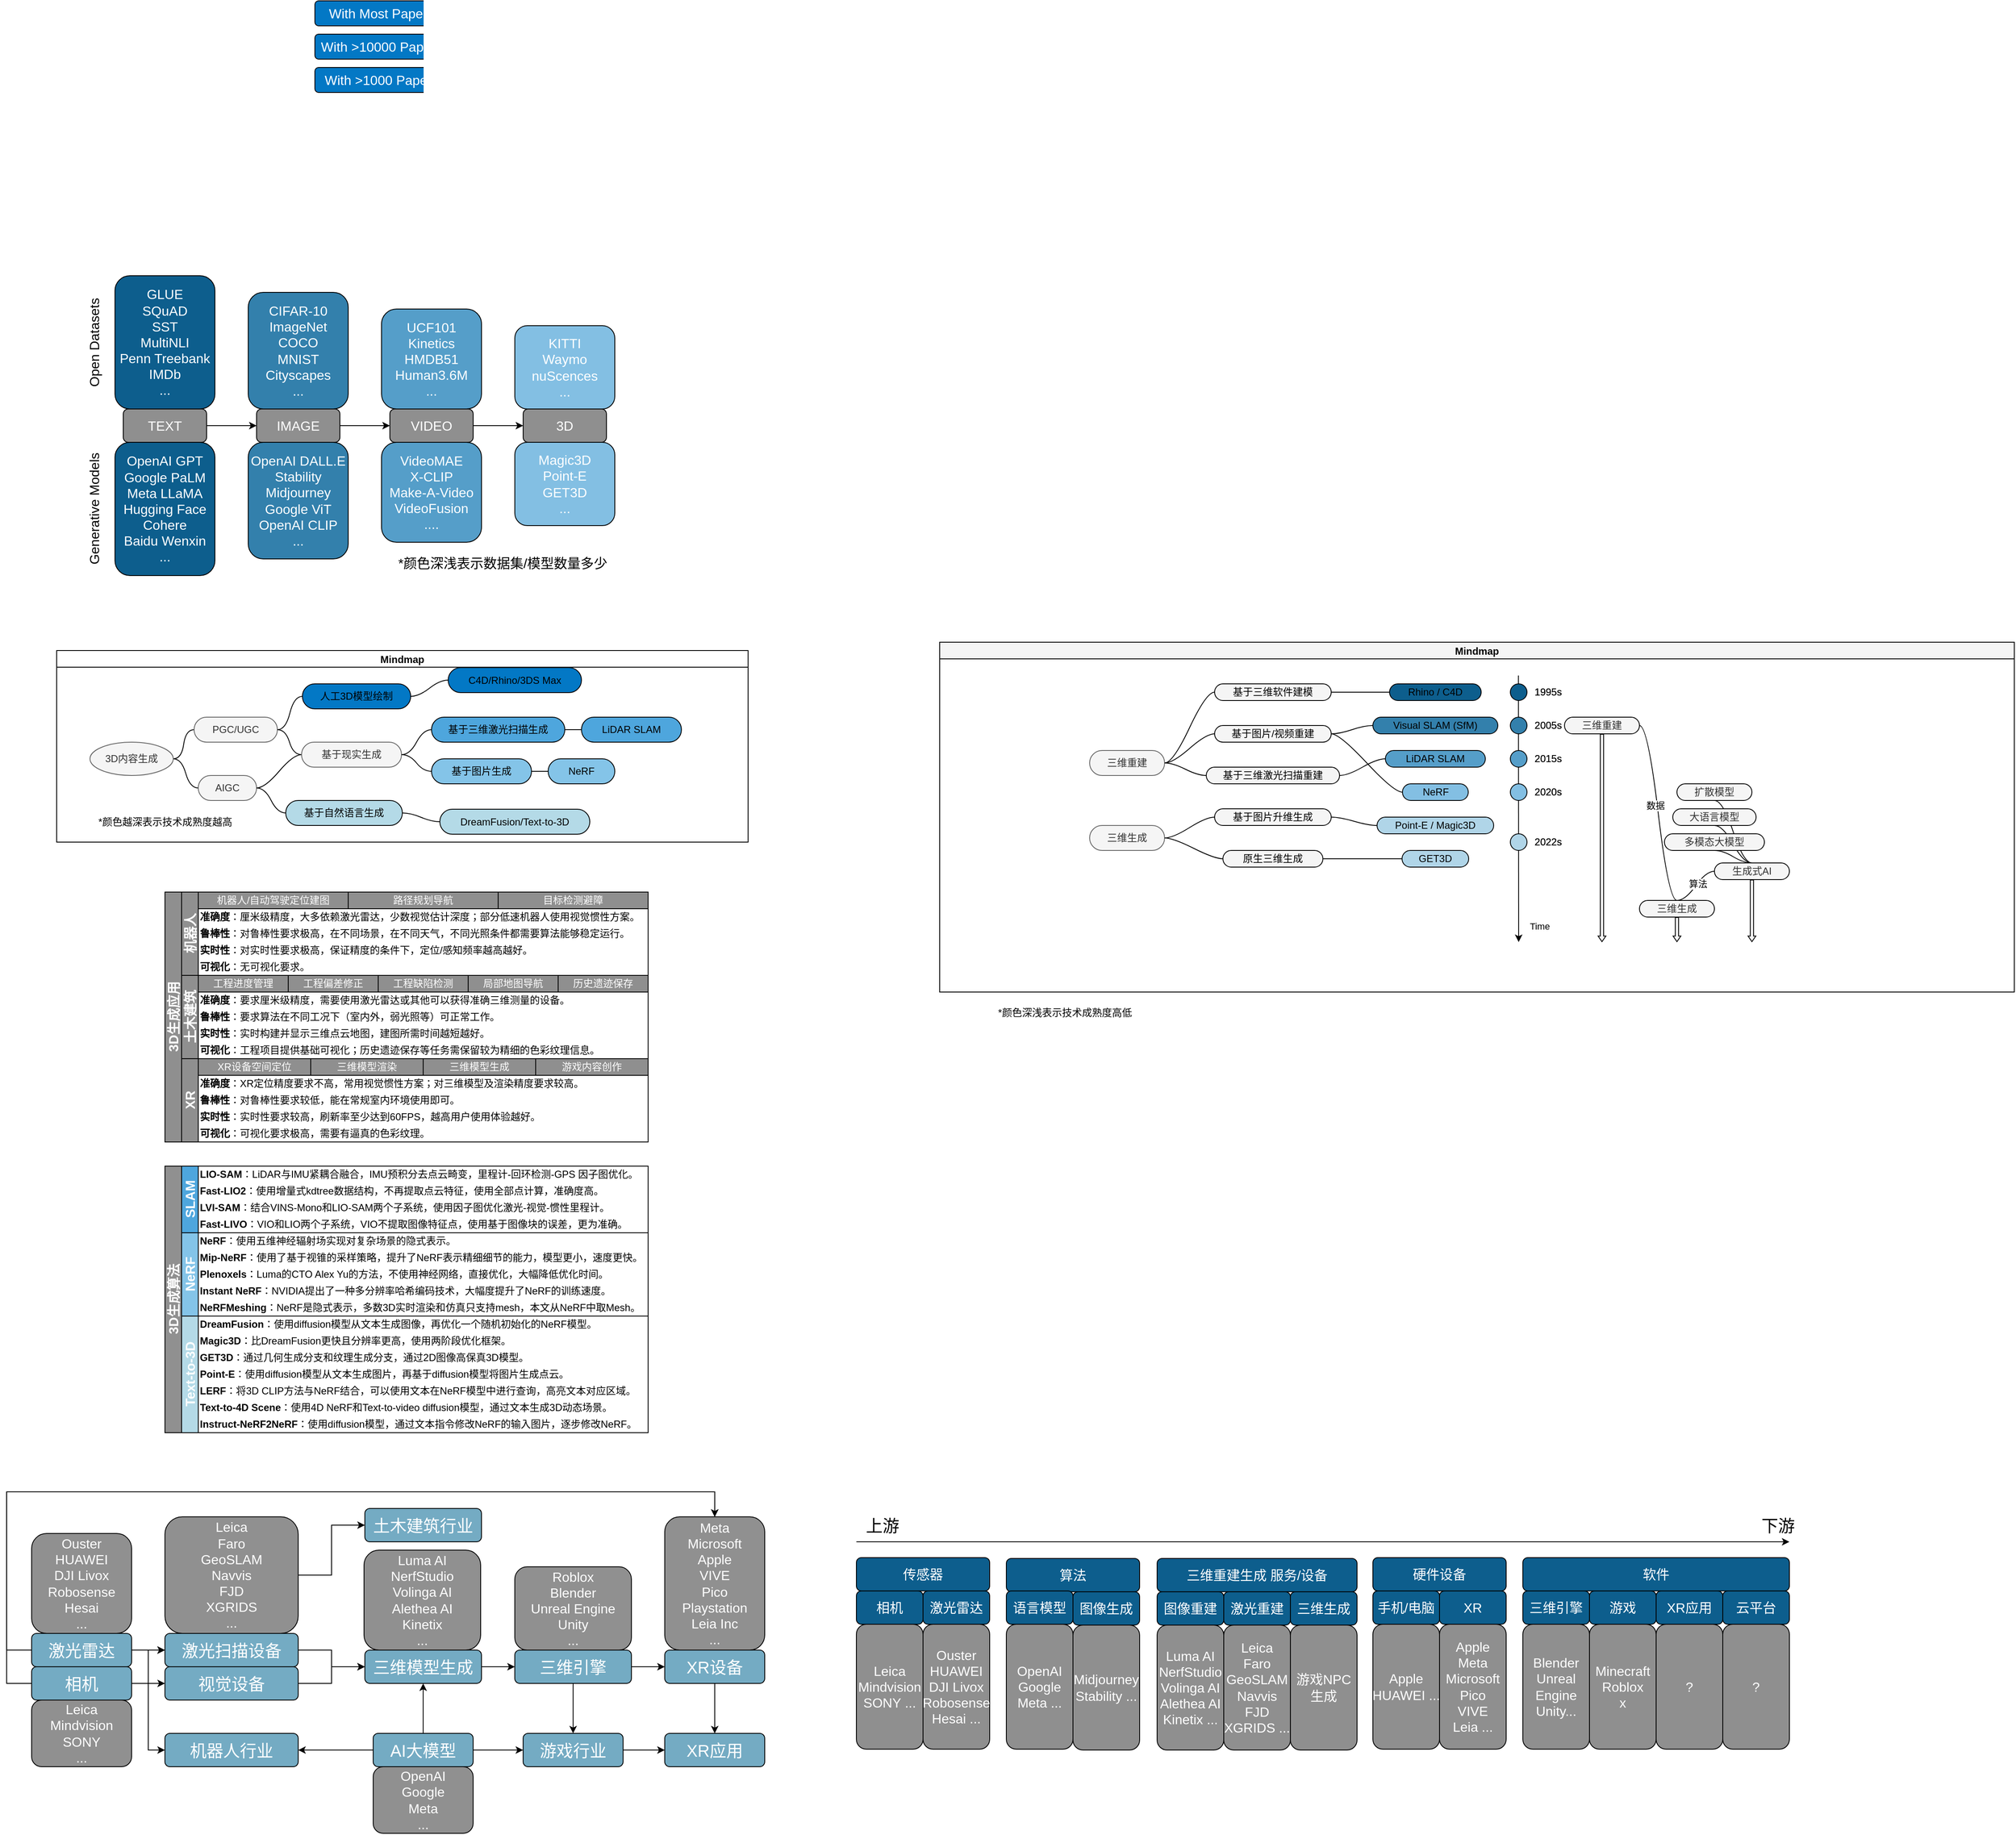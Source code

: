 <mxfile version="21.1.5" type="github">
  <diagram id="prtHgNgQTEPvFCAcTncT" name="Page-1">
    <mxGraphModel dx="1776" dy="1663" grid="1" gridSize="10" guides="1" tooltips="1" connect="1" arrows="1" fold="1" page="1" pageScale="1" pageWidth="827" pageHeight="1169" math="0" shadow="0">
      <root>
        <mxCell id="0" />
        <mxCell id="1" parent="0" />
        <mxCell id="oZdQhtQClKmFtU5mLZvU-7" value="" style="edgeStyle=orthogonalEdgeStyle;rounded=0;orthogonalLoop=1;jettySize=auto;html=1;" parent="1" source="oZdQhtQClKmFtU5mLZvU-1" target="oZdQhtQClKmFtU5mLZvU-4" edge="1">
          <mxGeometry relative="1" as="geometry" />
        </mxCell>
        <mxCell id="oZdQhtQClKmFtU5mLZvU-1" value="&lt;font style=&quot;font-size: 16px;&quot; color=&quot;#ffffff&quot;&gt;TEXT&lt;/font&gt;" style="rounded=1;whiteSpace=wrap;html=1;fillColor=#8f8f8f;strokeColor=default;" parent="1" vertex="1">
          <mxGeometry y="260" width="100" height="40" as="geometry" />
        </mxCell>
        <mxCell id="oZdQhtQClKmFtU5mLZvU-3" value="&lt;font color=&quot;#ffffff&quot;&gt;&lt;span style=&quot;font-size: 16px;&quot;&gt;GLUE&lt;br&gt;SQuAD&lt;br&gt;SST&lt;br&gt;MultiNLI&lt;br&gt;Penn Treebank&lt;br&gt;IMDb&lt;br&gt;...&lt;br&gt;&lt;/span&gt;&lt;/font&gt;" style="rounded=1;whiteSpace=wrap;html=1;fillColor=#0d5e8d;strokeColor=default;glass=0;shadow=0;" parent="1" vertex="1">
          <mxGeometry x="-10" y="100" width="120" height="160" as="geometry" />
        </mxCell>
        <mxCell id="oZdQhtQClKmFtU5mLZvU-9" value="" style="edgeStyle=orthogonalEdgeStyle;rounded=0;orthogonalLoop=1;jettySize=auto;html=1;" parent="1" source="oZdQhtQClKmFtU5mLZvU-4" target="oZdQhtQClKmFtU5mLZvU-5" edge="1">
          <mxGeometry relative="1" as="geometry" />
        </mxCell>
        <mxCell id="oZdQhtQClKmFtU5mLZvU-4" value="&lt;font style=&quot;font-size: 16px;&quot; color=&quot;#ffffff&quot;&gt;IMAGE&lt;/font&gt;" style="rounded=1;whiteSpace=wrap;html=1;fillColor=#8f8f8f;strokeColor=default;" parent="1" vertex="1">
          <mxGeometry x="160" y="260" width="100" height="40" as="geometry" />
        </mxCell>
        <mxCell id="oZdQhtQClKmFtU5mLZvU-10" value="" style="edgeStyle=orthogonalEdgeStyle;rounded=0;orthogonalLoop=1;jettySize=auto;html=1;" parent="1" source="oZdQhtQClKmFtU5mLZvU-5" target="oZdQhtQClKmFtU5mLZvU-6" edge="1">
          <mxGeometry relative="1" as="geometry" />
        </mxCell>
        <mxCell id="oZdQhtQClKmFtU5mLZvU-5" value="&lt;font style=&quot;font-size: 16px;&quot; color=&quot;#ffffff&quot;&gt;VIDEO&lt;/font&gt;" style="rounded=1;whiteSpace=wrap;html=1;fillColor=#8f8f8f;strokeColor=default;" parent="1" vertex="1">
          <mxGeometry x="320" y="260" width="100" height="40" as="geometry" />
        </mxCell>
        <mxCell id="oZdQhtQClKmFtU5mLZvU-6" value="&lt;font style=&quot;font-size: 16px;&quot; color=&quot;#ffffff&quot;&gt;3D&lt;/font&gt;" style="rounded=1;whiteSpace=wrap;html=1;fillColor=#8f8f8f;strokeColor=default;" parent="1" vertex="1">
          <mxGeometry x="480" y="260" width="100" height="40" as="geometry" />
        </mxCell>
        <mxCell id="oZdQhtQClKmFtU5mLZvU-20" value="&lt;font style=&quot;font-size: 16px;&quot; color=&quot;#ffffff&quot;&gt;3D生成应用&lt;/font&gt;" style="swimlane;childLayout=stackLayout;resizeParent=1;resizeParentMax=0;horizontal=0;startSize=20;horizontalStack=0;html=1;fillColor=#8f8f8f;rounded=0;" parent="1" vertex="1">
          <mxGeometry x="50" y="840" width="580" height="300" as="geometry">
            <mxRectangle x="80" y="510" width="40" height="60" as="alternateBounds" />
          </mxGeometry>
        </mxCell>
        <mxCell id="oZdQhtQClKmFtU5mLZvU-21" value="&lt;font color=&quot;#ffffff&quot;&gt;&lt;span style=&quot;font-size: 16px;&quot;&gt;机器人&lt;/span&gt;&lt;/font&gt;" style="swimlane;startSize=20;horizontal=0;html=1;fillColor=#909090;" parent="oZdQhtQClKmFtU5mLZvU-20" vertex="1">
          <mxGeometry x="20" width="560" height="100" as="geometry">
            <mxRectangle x="20" width="420" height="30" as="alternateBounds" />
          </mxGeometry>
        </mxCell>
        <mxCell id="oZdQhtQClKmFtU5mLZvU-41" value="机器人/自动驾驶定位建图" style="whiteSpace=wrap;html=1;fillColor=#8f8f8f;fontColor=#ffffff;strokeColor=#000000;" parent="oZdQhtQClKmFtU5mLZvU-21" vertex="1">
          <mxGeometry x="20" width="180" height="20" as="geometry" />
        </mxCell>
        <mxCell id="oZdQhtQClKmFtU5mLZvU-42" value="&lt;b&gt;准确度&lt;/b&gt;：厘米级精度，大多依赖激光雷达，少数视觉估计深度；部分低速机器人使用视觉惯性方案。" style="whiteSpace=wrap;html=1;align=left;fillColor=none;strokeColor=none;" parent="oZdQhtQClKmFtU5mLZvU-21" vertex="1">
          <mxGeometry x="20" y="20" width="540" height="20" as="geometry" />
        </mxCell>
        <mxCell id="oZdQhtQClKmFtU5mLZvU-44" value="&lt;b&gt;实时性&lt;/b&gt;：对实时性要求极高，保证精度的条件下，定位/感知频率越高越好。" style="whiteSpace=wrap;html=1;align=left;fillColor=none;strokeColor=none;" parent="oZdQhtQClKmFtU5mLZvU-21" vertex="1">
          <mxGeometry x="20" y="60" width="540" height="20" as="geometry" />
        </mxCell>
        <mxCell id="oZdQhtQClKmFtU5mLZvU-45" value="&lt;b&gt;可视化&lt;/b&gt;：无可视化要求。" style="whiteSpace=wrap;html=1;align=left;fillColor=none;strokeColor=none;" parent="oZdQhtQClKmFtU5mLZvU-21" vertex="1">
          <mxGeometry x="20" y="80" width="540" height="20" as="geometry" />
        </mxCell>
        <mxCell id="oZdQhtQClKmFtU5mLZvU-50" value="路径规划导航" style="whiteSpace=wrap;html=1;fillColor=#8f8f8f;fontColor=#ffffff;strokeColor=#000000;" parent="oZdQhtQClKmFtU5mLZvU-21" vertex="1">
          <mxGeometry x="200" width="180" height="20" as="geometry" />
        </mxCell>
        <mxCell id="oZdQhtQClKmFtU5mLZvU-46" value="目标检测避障" style="whiteSpace=wrap;html=1;fillColor=#8f8f8f;fontColor=#ffffff;strokeColor=#000000;" parent="oZdQhtQClKmFtU5mLZvU-21" vertex="1">
          <mxGeometry x="380" width="180" height="20" as="geometry" />
        </mxCell>
        <mxCell id="oZdQhtQClKmFtU5mLZvU-52" value="&lt;b&gt;鲁棒性&lt;/b&gt;：对鲁棒性要求极高，在不同场景，在不同天气，不同光照条件都需要算法能够稳定运行。" style="whiteSpace=wrap;html=1;align=left;fillColor=none;strokeColor=none;" parent="oZdQhtQClKmFtU5mLZvU-21" vertex="1">
          <mxGeometry x="20" y="40" width="540" height="20" as="geometry" />
        </mxCell>
        <mxCell id="gIHsf0s4EfeESZTUKeBF-30" style="edgeStyle=orthogonalEdgeStyle;rounded=0;orthogonalLoop=1;jettySize=auto;html=1;exitX=0.5;exitY=1;exitDx=0;exitDy=0;" parent="oZdQhtQClKmFtU5mLZvU-21" source="oZdQhtQClKmFtU5mLZvU-44" target="oZdQhtQClKmFtU5mLZvU-44" edge="1">
          <mxGeometry relative="1" as="geometry" />
        </mxCell>
        <mxCell id="oZdQhtQClKmFtU5mLZvU-23" value="&lt;font style=&quot;font-size: 16px;&quot; color=&quot;#ffffff&quot;&gt;土木建筑&lt;/font&gt;" style="swimlane;startSize=20;horizontal=0;html=1;fillColor=#8f8f8f;" parent="oZdQhtQClKmFtU5mLZvU-20" vertex="1">
          <mxGeometry x="20" y="100" width="560" height="100" as="geometry">
            <mxRectangle x="20" y="240" width="420" height="30" as="alternateBounds" />
          </mxGeometry>
        </mxCell>
        <mxCell id="oZdQhtQClKmFtU5mLZvU-29" value="工程进度管理" style="whiteSpace=wrap;html=1;fontColor=#ffffff;fillColor=#8f8f8f;strokeColor=#000000;" parent="oZdQhtQClKmFtU5mLZvU-23" vertex="1">
          <mxGeometry x="20" width="108" height="20" as="geometry" />
        </mxCell>
        <mxCell id="oZdQhtQClKmFtU5mLZvU-32" value="工程偏差修正" style="whiteSpace=wrap;html=1;fontColor=#ffffff;fillColor=#8f8f8f;strokeColor=#000000;" parent="oZdQhtQClKmFtU5mLZvU-23" vertex="1">
          <mxGeometry x="128" width="108" height="20" as="geometry" />
        </mxCell>
        <mxCell id="oZdQhtQClKmFtU5mLZvU-34" value="工程缺陷检测" style="whiteSpace=wrap;html=1;fontColor=#ffffff;fillColor=#8f8f8f;strokeColor=#000000;" parent="oZdQhtQClKmFtU5mLZvU-23" vertex="1">
          <mxGeometry x="236" width="108" height="20" as="geometry" />
        </mxCell>
        <mxCell id="oZdQhtQClKmFtU5mLZvU-35" value="局部地图导航" style="whiteSpace=wrap;html=1;fontColor=#ffffff;fillColor=#8f8f8f;strokeColor=#000000;" parent="oZdQhtQClKmFtU5mLZvU-23" vertex="1">
          <mxGeometry x="344" width="108" height="20" as="geometry" />
        </mxCell>
        <mxCell id="oZdQhtQClKmFtU5mLZvU-33" value="历史遗迹保存" style="whiteSpace=wrap;html=1;fontColor=#ffffff;fillColor=#8f8f8f;strokeColor=#000000;" parent="oZdQhtQClKmFtU5mLZvU-23" vertex="1">
          <mxGeometry x="452" width="108" height="20" as="geometry" />
        </mxCell>
        <mxCell id="oZdQhtQClKmFtU5mLZvU-37" value="&lt;b&gt;准确度&lt;/b&gt;：要求厘米级精度，需要使用激光雷达或其他可以获得准确三维测量的设备。" style="whiteSpace=wrap;html=1;align=left;fillColor=none;strokeColor=none;" parent="oZdQhtQClKmFtU5mLZvU-23" vertex="1">
          <mxGeometry x="20" y="20" width="540" height="20" as="geometry" />
        </mxCell>
        <mxCell id="oZdQhtQClKmFtU5mLZvU-38" value="&lt;b&gt;实时性&lt;/b&gt;：实时构建并显示三维点云地图，建图所需时间越短越好。" style="whiteSpace=wrap;html=1;align=left;fillColor=none;strokeColor=none;" parent="oZdQhtQClKmFtU5mLZvU-23" vertex="1">
          <mxGeometry x="20" y="60" width="540" height="20" as="geometry" />
        </mxCell>
        <mxCell id="oZdQhtQClKmFtU5mLZvU-40" value="&lt;b&gt;可视化&lt;/b&gt;：工程项目提供基础可视化；历史遗迹保存等任务需保留较为精细的色彩纹理信息。" style="whiteSpace=wrap;html=1;align=left;fillColor=none;strokeColor=none;" parent="oZdQhtQClKmFtU5mLZvU-23" vertex="1">
          <mxGeometry x="20" y="80" width="540" height="20" as="geometry" />
        </mxCell>
        <mxCell id="oZdQhtQClKmFtU5mLZvU-51" value="&lt;b&gt;鲁棒性&lt;/b&gt;：要求算法在不同工况下（室内外，弱光照等）可正常工作。" style="whiteSpace=wrap;html=1;align=left;fillColor=none;strokeColor=none;" parent="oZdQhtQClKmFtU5mLZvU-23" vertex="1">
          <mxGeometry x="20" y="40" width="540" height="20" as="geometry" />
        </mxCell>
        <mxCell id="oZdQhtQClKmFtU5mLZvU-27" value="&lt;font style=&quot;font-size: 16px;&quot; color=&quot;#ffffff&quot;&gt;XR&lt;/font&gt;" style="swimlane;startSize=20;horizontal=0;html=1;fillColor=#8f8f8f;" parent="oZdQhtQClKmFtU5mLZvU-20" vertex="1">
          <mxGeometry x="20" y="200" width="560" height="100" as="geometry">
            <mxRectangle x="20" y="60" width="460" height="30" as="alternateBounds" />
          </mxGeometry>
        </mxCell>
        <mxCell id="oZdQhtQClKmFtU5mLZvU-53" value="XR设备空间定位" style="whiteSpace=wrap;html=1;fillColor=#8f8f8f;fontColor=#ffffff;strokeColor=#000000;" parent="oZdQhtQClKmFtU5mLZvU-27" vertex="1">
          <mxGeometry x="20" width="135" height="20" as="geometry" />
        </mxCell>
        <mxCell id="oZdQhtQClKmFtU5mLZvU-54" value="&lt;b&gt;准确度&lt;/b&gt;：XR定位精度要求不高，常用视觉惯性方案；对三维模型及渲染精度要求较高。" style="whiteSpace=wrap;html=1;align=left;fillColor=none;strokeColor=none;" parent="oZdQhtQClKmFtU5mLZvU-27" vertex="1">
          <mxGeometry x="20" y="20" width="540" height="20" as="geometry" />
        </mxCell>
        <mxCell id="oZdQhtQClKmFtU5mLZvU-55" value="&lt;b&gt;实时性&lt;/b&gt;：实时性要求较高，刷新率至少达到60FPS，越高用户使用体验越好。" style="whiteSpace=wrap;html=1;align=left;fillColor=none;strokeColor=none;" parent="oZdQhtQClKmFtU5mLZvU-27" vertex="1">
          <mxGeometry x="20" y="60" width="540" height="20" as="geometry" />
        </mxCell>
        <mxCell id="oZdQhtQClKmFtU5mLZvU-56" value="&lt;b&gt;可视化&lt;/b&gt;：可视化要求极高，需要有逼真的色彩纹理。" style="whiteSpace=wrap;html=1;align=left;fillColor=none;strokeColor=none;" parent="oZdQhtQClKmFtU5mLZvU-27" vertex="1">
          <mxGeometry x="20" y="80" width="540" height="20" as="geometry" />
        </mxCell>
        <mxCell id="oZdQhtQClKmFtU5mLZvU-57" value="&lt;b&gt;鲁棒性&lt;/b&gt;：对鲁棒性要求较低，能在常规室内环境使用即可。" style="whiteSpace=wrap;html=1;align=left;fillColor=none;strokeColor=none;" parent="oZdQhtQClKmFtU5mLZvU-27" vertex="1">
          <mxGeometry x="20" y="40" width="540" height="20" as="geometry" />
        </mxCell>
        <mxCell id="oZdQhtQClKmFtU5mLZvU-58" value="三维模型渲染" style="whiteSpace=wrap;html=1;fillColor=#8f8f8f;fontColor=#ffffff;strokeColor=#000000;" parent="oZdQhtQClKmFtU5mLZvU-27" vertex="1">
          <mxGeometry x="155" width="135" height="20" as="geometry" />
        </mxCell>
        <mxCell id="oZdQhtQClKmFtU5mLZvU-59" value="游戏内容创作" style="whiteSpace=wrap;html=1;fillColor=#8f8f8f;fontColor=#ffffff;strokeColor=#000000;" parent="oZdQhtQClKmFtU5mLZvU-27" vertex="1">
          <mxGeometry x="425" width="135" height="20" as="geometry" />
        </mxCell>
        <mxCell id="oZdQhtQClKmFtU5mLZvU-68" value="三维模型生成" style="whiteSpace=wrap;html=1;fillColor=#8f8f8f;fontColor=#ffffff;strokeColor=#000000;" parent="oZdQhtQClKmFtU5mLZvU-27" vertex="1">
          <mxGeometry x="290" width="135" height="20" as="geometry" />
        </mxCell>
        <mxCell id="gIHsf0s4EfeESZTUKeBF-73" style="edgeStyle=orthogonalEdgeStyle;rounded=0;orthogonalLoop=1;jettySize=auto;html=1;entryX=0;entryY=0.5;entryDx=0;entryDy=0;" parent="1" source="oZdQhtQClKmFtU5mLZvU-78" target="oZdQhtQClKmFtU5mLZvU-81" edge="1">
          <mxGeometry relative="1" as="geometry" />
        </mxCell>
        <mxCell id="gIHsf0s4EfeESZTUKeBF-79" style="edgeStyle=orthogonalEdgeStyle;rounded=0;orthogonalLoop=1;jettySize=auto;html=1;entryX=0.5;entryY=0;entryDx=0;entryDy=0;" parent="1" source="oZdQhtQClKmFtU5mLZvU-78" target="oZdQhtQClKmFtU5mLZvU-134" edge="1">
          <mxGeometry relative="1" as="geometry">
            <Array as="points">
              <mxPoint x="-140.03" y="1750.03" />
              <mxPoint x="-140.03" y="1560.03" />
              <mxPoint x="709.97" y="1560.03" />
            </Array>
          </mxGeometry>
        </mxCell>
        <mxCell id="oZdQhtQClKmFtU5mLZvU-78" value="&lt;font color=&quot;#ffffff&quot;&gt;&lt;span style=&quot;font-size: 20px;&quot;&gt;激光雷达&lt;/span&gt;&lt;/font&gt;" style="rounded=1;whiteSpace=wrap;html=1;fillColor=#74abc3;strokeColor=default;" parent="1" vertex="1">
          <mxGeometry x="-110.03" y="1730.03" width="120" height="40" as="geometry" />
        </mxCell>
        <mxCell id="oZdQhtQClKmFtU5mLZvU-79" value="&lt;font style=&quot;font-size: 16px;&quot; color=&quot;#ffffff&quot;&gt;Ouster&lt;br&gt;HUAWEI&lt;br&gt;DJI Livox&lt;br&gt;Robosense&lt;br&gt;Hesai&lt;br&gt;...&lt;br&gt;&lt;/font&gt;" style="rounded=1;whiteSpace=wrap;html=1;fillColor=#909090;strokeColor=default;glass=0;shadow=0;" parent="1" vertex="1">
          <mxGeometry x="-110.03" y="1610.03" width="120" height="120" as="geometry" />
        </mxCell>
        <mxCell id="oZdQhtQClKmFtU5mLZvU-118" value="" style="edgeStyle=orthogonalEdgeStyle;rounded=0;orthogonalLoop=1;jettySize=auto;html=1;" parent="1" source="oZdQhtQClKmFtU5mLZvU-81" target="oZdQhtQClKmFtU5mLZvU-84" edge="1">
          <mxGeometry x="0.201" relative="1" as="geometry">
            <mxPoint as="offset" />
          </mxGeometry>
        </mxCell>
        <mxCell id="oZdQhtQClKmFtU5mLZvU-81" value="&lt;font color=&quot;#ffffff&quot;&gt;&lt;span style=&quot;font-size: 20px;&quot;&gt;激光扫描设备&lt;/span&gt;&lt;/font&gt;" style="rounded=1;whiteSpace=wrap;html=1;fillColor=#74abc3;strokeColor=default;" parent="1" vertex="1">
          <mxGeometry x="49.97" y="1730.03" width="160" height="40" as="geometry" />
        </mxCell>
        <mxCell id="oZdQhtQClKmFtU5mLZvU-137" value="" style="edgeStyle=orthogonalEdgeStyle;rounded=0;orthogonalLoop=1;jettySize=auto;html=1;" parent="1" source="oZdQhtQClKmFtU5mLZvU-83" target="oZdQhtQClKmFtU5mLZvU-136" edge="1">
          <mxGeometry relative="1" as="geometry" />
        </mxCell>
        <mxCell id="oZdQhtQClKmFtU5mLZvU-83" value="&lt;font color=&quot;#ffffff&quot;&gt;&lt;span style=&quot;font-size: 20px;&quot;&gt;XR设备&lt;/span&gt;&lt;/font&gt;" style="rounded=1;whiteSpace=wrap;html=1;fillColor=#74abc3;strokeColor=default;" parent="1" vertex="1">
          <mxGeometry x="649.97" y="1750.03" width="120" height="40" as="geometry" />
        </mxCell>
        <mxCell id="oZdQhtQClKmFtU5mLZvU-120" value="" style="edgeStyle=orthogonalEdgeStyle;rounded=0;orthogonalLoop=1;jettySize=auto;html=1;entryX=0;entryY=0.5;entryDx=0;entryDy=0;" parent="1" source="oZdQhtQClKmFtU5mLZvU-84" target="oZdQhtQClKmFtU5mLZvU-99" edge="1">
          <mxGeometry relative="1" as="geometry" />
        </mxCell>
        <mxCell id="oZdQhtQClKmFtU5mLZvU-84" value="&lt;font style=&quot;font-size: 20px;&quot; color=&quot;#ffffff&quot;&gt;三维模型生成&lt;/font&gt;" style="rounded=1;whiteSpace=wrap;html=1;fillColor=#74abc3;strokeColor=default;" parent="1" vertex="1">
          <mxGeometry x="289.97" y="1750.03" width="140" height="40" as="geometry" />
        </mxCell>
        <mxCell id="oZdQhtQClKmFtU5mLZvU-119" value="" style="edgeStyle=orthogonalEdgeStyle;rounded=0;orthogonalLoop=1;jettySize=auto;html=1;" parent="1" source="oZdQhtQClKmFtU5mLZvU-85" target="oZdQhtQClKmFtU5mLZvU-84" edge="1">
          <mxGeometry relative="1" as="geometry" />
        </mxCell>
        <mxCell id="oZdQhtQClKmFtU5mLZvU-141" value="" style="edgeStyle=orthogonalEdgeStyle;rounded=0;orthogonalLoop=1;jettySize=auto;html=1;" parent="1" source="oZdQhtQClKmFtU5mLZvU-85" target="oZdQhtQClKmFtU5mLZvU-122" edge="1">
          <mxGeometry relative="1" as="geometry" />
        </mxCell>
        <mxCell id="gIHsf0s4EfeESZTUKeBF-77" value="" style="edgeStyle=orthogonalEdgeStyle;rounded=0;orthogonalLoop=1;jettySize=auto;html=1;" parent="1" source="oZdQhtQClKmFtU5mLZvU-85" target="oZdQhtQClKmFtU5mLZvU-113" edge="1">
          <mxGeometry relative="1" as="geometry" />
        </mxCell>
        <mxCell id="oZdQhtQClKmFtU5mLZvU-85" value="&lt;font style=&quot;font-size: 20px;&quot; color=&quot;#ffffff&quot;&gt;AI大模型&lt;/font&gt;" style="rounded=1;whiteSpace=wrap;html=1;fillColor=#74abc3;strokeColor=default;" parent="1" vertex="1">
          <mxGeometry x="299.97" y="1850.03" width="120" height="40" as="geometry" />
        </mxCell>
        <mxCell id="gIHsf0s4EfeESZTUKeBF-74" style="edgeStyle=orthogonalEdgeStyle;rounded=0;orthogonalLoop=1;jettySize=auto;html=1;entryX=0;entryY=0.5;entryDx=0;entryDy=0;" parent="1" source="oZdQhtQClKmFtU5mLZvU-88" target="oZdQhtQClKmFtU5mLZvU-81" edge="1">
          <mxGeometry relative="1" as="geometry" />
        </mxCell>
        <mxCell id="gIHsf0s4EfeESZTUKeBF-75" style="edgeStyle=orthogonalEdgeStyle;rounded=0;orthogonalLoop=1;jettySize=auto;html=1;" parent="1" source="oZdQhtQClKmFtU5mLZvU-88" target="oZdQhtQClKmFtU5mLZvU-127" edge="1">
          <mxGeometry relative="1" as="geometry" />
        </mxCell>
        <mxCell id="gIHsf0s4EfeESZTUKeBF-76" style="edgeStyle=orthogonalEdgeStyle;rounded=0;orthogonalLoop=1;jettySize=auto;html=1;entryX=0;entryY=0.5;entryDx=0;entryDy=0;" parent="1" source="oZdQhtQClKmFtU5mLZvU-88" target="oZdQhtQClKmFtU5mLZvU-113" edge="1">
          <mxGeometry relative="1" as="geometry" />
        </mxCell>
        <mxCell id="gIHsf0s4EfeESZTUKeBF-78" style="edgeStyle=orthogonalEdgeStyle;rounded=0;orthogonalLoop=1;jettySize=auto;html=1;entryX=0.5;entryY=0;entryDx=0;entryDy=0;" parent="1" source="oZdQhtQClKmFtU5mLZvU-88" target="oZdQhtQClKmFtU5mLZvU-134" edge="1">
          <mxGeometry relative="1" as="geometry">
            <Array as="points">
              <mxPoint x="-140.03" y="1790.03" />
              <mxPoint x="-140.03" y="1560.03" />
              <mxPoint x="709.97" y="1560.03" />
            </Array>
          </mxGeometry>
        </mxCell>
        <mxCell id="oZdQhtQClKmFtU5mLZvU-88" value="&lt;font color=&quot;#ffffff&quot;&gt;&lt;span style=&quot;font-size: 20px;&quot;&gt;相机&lt;/span&gt;&lt;/font&gt;" style="rounded=1;whiteSpace=wrap;html=1;fillColor=#74abc3;strokeColor=default;" parent="1" vertex="1">
          <mxGeometry x="-110.03" y="1770.03" width="120" height="40" as="geometry" />
        </mxCell>
        <mxCell id="oZdQhtQClKmFtU5mLZvU-89" value="&lt;font style=&quot;font-size: 16px;&quot; color=&quot;#ffffff&quot;&gt;Leica&lt;br&gt;Mindvision&lt;br&gt;SONY&lt;br&gt;...&lt;br&gt;&lt;/font&gt;" style="rounded=1;whiteSpace=wrap;html=1;fillColor=#909090;strokeColor=default;glass=0;shadow=0;" parent="1" vertex="1">
          <mxGeometry x="-110.03" y="1810.03" width="120" height="80" as="geometry" />
        </mxCell>
        <mxCell id="oZdQhtQClKmFtU5mLZvU-121" value="" style="edgeStyle=orthogonalEdgeStyle;rounded=0;orthogonalLoop=1;jettySize=auto;html=1;" parent="1" source="oZdQhtQClKmFtU5mLZvU-99" target="oZdQhtQClKmFtU5mLZvU-83" edge="1">
          <mxGeometry relative="1" as="geometry" />
        </mxCell>
        <mxCell id="oZdQhtQClKmFtU5mLZvU-135" value="" style="edgeStyle=orthogonalEdgeStyle;rounded=0;orthogonalLoop=1;jettySize=auto;html=1;" parent="1" source="oZdQhtQClKmFtU5mLZvU-99" target="oZdQhtQClKmFtU5mLZvU-122" edge="1">
          <mxGeometry relative="1" as="geometry" />
        </mxCell>
        <mxCell id="oZdQhtQClKmFtU5mLZvU-99" value="&lt;font style=&quot;font-size: 20px;&quot; color=&quot;#ffffff&quot;&gt;三维引擎&lt;/font&gt;" style="rounded=1;whiteSpace=wrap;html=1;fillColor=#74abc3;strokeColor=default;" parent="1" vertex="1">
          <mxGeometry x="469.97" y="1750.03" width="140" height="40" as="geometry" />
        </mxCell>
        <mxCell id="oZdQhtQClKmFtU5mLZvU-100" value="&lt;font style=&quot;font-size: 16px;&quot; color=&quot;#ffffff&quot;&gt;Roblox&lt;br&gt;Blender&lt;br&gt;Unreal Engine&lt;br&gt;Unity&lt;br&gt;...&lt;br&gt;&lt;/font&gt;" style="rounded=1;whiteSpace=wrap;html=1;fillColor=#909090;strokeColor=default;glass=0;shadow=0;" parent="1" vertex="1">
          <mxGeometry x="469.97" y="1650.03" width="140" height="100" as="geometry" />
        </mxCell>
        <mxCell id="oZdQhtQClKmFtU5mLZvU-113" value="&lt;font style=&quot;font-size: 20px;&quot; color=&quot;#ffffff&quot;&gt;机器人行业&lt;/font&gt;" style="rounded=1;whiteSpace=wrap;html=1;fillColor=#74abc3;strokeColor=default;" parent="1" vertex="1">
          <mxGeometry x="49.97" y="1850.03" width="160" height="40" as="geometry" />
        </mxCell>
        <mxCell id="oZdQhtQClKmFtU5mLZvU-116" value="&lt;font color=&quot;#ffffff&quot;&gt;&lt;span style=&quot;font-size: 20px;&quot;&gt;土木建筑行业&lt;/span&gt;&lt;/font&gt;" style="rounded=1;whiteSpace=wrap;html=1;fillColor=#74abc3;strokeColor=default;" parent="1" vertex="1">
          <mxGeometry x="289.97" y="1580.03" width="140" height="40" as="geometry" />
        </mxCell>
        <mxCell id="oZdQhtQClKmFtU5mLZvU-138" value="" style="edgeStyle=orthogonalEdgeStyle;rounded=0;orthogonalLoop=1;jettySize=auto;html=1;" parent="1" source="oZdQhtQClKmFtU5mLZvU-122" target="oZdQhtQClKmFtU5mLZvU-136" edge="1">
          <mxGeometry relative="1" as="geometry" />
        </mxCell>
        <mxCell id="oZdQhtQClKmFtU5mLZvU-122" value="&lt;font color=&quot;#ffffff&quot;&gt;&lt;span style=&quot;font-size: 20px;&quot;&gt;游戏行业&lt;/span&gt;&lt;/font&gt;" style="rounded=1;whiteSpace=wrap;html=1;fillColor=#74abc3;strokeColor=default;" parent="1" vertex="1">
          <mxGeometry x="479.97" y="1850.03" width="120" height="40" as="geometry" />
        </mxCell>
        <mxCell id="oZdQhtQClKmFtU5mLZvU-126" value="&lt;font style=&quot;font-size: 16px;&quot; color=&quot;#ffffff&quot;&gt;Luma AI&lt;br&gt;NerfStudio&lt;br&gt;Volinga AI&lt;br&gt;Alethea AI&lt;br&gt;Kinetix&lt;br&gt;...&lt;br&gt;&lt;/font&gt;" style="rounded=1;whiteSpace=wrap;html=1;fillColor=#909090;strokeColor=default;glass=0;shadow=0;" parent="1" vertex="1">
          <mxGeometry x="288.97" y="1630.03" width="140" height="120" as="geometry" />
        </mxCell>
        <mxCell id="oZdQhtQClKmFtU5mLZvU-129" style="edgeStyle=orthogonalEdgeStyle;rounded=0;orthogonalLoop=1;jettySize=auto;html=1;entryX=0;entryY=0.5;entryDx=0;entryDy=0;" parent="1" source="oZdQhtQClKmFtU5mLZvU-127" target="oZdQhtQClKmFtU5mLZvU-84" edge="1">
          <mxGeometry relative="1" as="geometry" />
        </mxCell>
        <mxCell id="oZdQhtQClKmFtU5mLZvU-127" value="&lt;font color=&quot;#ffffff&quot;&gt;&lt;span style=&quot;font-size: 20px;&quot;&gt;视觉设备&lt;/span&gt;&lt;/font&gt;" style="rounded=1;whiteSpace=wrap;html=1;fillColor=#74abc3;strokeColor=default;" parent="1" vertex="1">
          <mxGeometry x="49.97" y="1770.03" width="160" height="40" as="geometry" />
        </mxCell>
        <mxCell id="oZdQhtQClKmFtU5mLZvU-131" value="&lt;font style=&quot;font-size: 16px;&quot; color=&quot;#ffffff&quot;&gt;OpenAI&lt;br&gt;Google&lt;br&gt;Meta&lt;br&gt;...&lt;br&gt;&lt;/font&gt;" style="rounded=1;whiteSpace=wrap;html=1;fillColor=#909090;strokeColor=default;glass=0;shadow=0;" parent="1" vertex="1">
          <mxGeometry x="299.97" y="1890.03" width="120" height="80" as="geometry" />
        </mxCell>
        <mxCell id="oZdQhtQClKmFtU5mLZvU-133" value="" style="edgeStyle=orthogonalEdgeStyle;rounded=0;orthogonalLoop=1;jettySize=auto;html=1;" parent="1" source="oZdQhtQClKmFtU5mLZvU-132" target="oZdQhtQClKmFtU5mLZvU-116" edge="1">
          <mxGeometry relative="1" as="geometry" />
        </mxCell>
        <mxCell id="oZdQhtQClKmFtU5mLZvU-132" value="&lt;font style=&quot;font-size: 16px;&quot; color=&quot;#ffffff&quot;&gt;Leica&lt;br&gt;Faro&lt;br&gt;GeoSLAM&lt;br&gt;Navvis&lt;br&gt;FJD&lt;br&gt;XGRIDS&lt;br&gt;...&lt;br&gt;&lt;/font&gt;" style="rounded=1;whiteSpace=wrap;html=1;fillColor=#909090;strokeColor=default;glass=0;shadow=0;" parent="1" vertex="1">
          <mxGeometry x="49.97" y="1590.03" width="160" height="140" as="geometry" />
        </mxCell>
        <mxCell id="oZdQhtQClKmFtU5mLZvU-134" value="&lt;font style=&quot;font-size: 16px;&quot; color=&quot;#ffffff&quot;&gt;Meta&lt;br&gt;Microsoft&lt;br&gt;Apple&lt;br&gt;VIVE&lt;br&gt;Pico&lt;br&gt;Playstation&lt;br&gt;Leia Inc&lt;br&gt;...&lt;br&gt;&lt;/font&gt;" style="rounded=1;whiteSpace=wrap;html=1;fillColor=#909090;strokeColor=default;glass=0;shadow=0;" parent="1" vertex="1">
          <mxGeometry x="649.97" y="1590.03" width="120" height="160" as="geometry" />
        </mxCell>
        <mxCell id="oZdQhtQClKmFtU5mLZvU-136" value="&lt;font color=&quot;#ffffff&quot;&gt;&lt;span style=&quot;font-size: 20px;&quot;&gt;XR应用&lt;/span&gt;&lt;/font&gt;" style="rounded=1;whiteSpace=wrap;html=1;fillColor=#74abc3;strokeColor=default;" parent="1" vertex="1">
          <mxGeometry x="649.97" y="1850.03" width="120" height="40" as="geometry" />
        </mxCell>
        <mxCell id="oZdQhtQClKmFtU5mLZvU-142" value="&lt;font style=&quot;font-size: 16px;&quot; color=&quot;#ffffff&quot;&gt;KITTI&lt;br&gt;Waymo&lt;br&gt;nuScences&lt;br&gt;...&lt;br&gt;&lt;/font&gt;" style="rounded=1;whiteSpace=wrap;html=1;fillColor=#83bfe3;strokeColor=default;glass=0;shadow=0;" parent="1" vertex="1">
          <mxGeometry x="470" y="160" width="120" height="100" as="geometry" />
        </mxCell>
        <mxCell id="oZdQhtQClKmFtU5mLZvU-143" value="&lt;font style=&quot;font-size: 16px;&quot; color=&quot;#ffffff&quot;&gt;UCF101&lt;br&gt;Kinetics&lt;br&gt;HMDB51&lt;br&gt;Human3.6M&lt;br&gt;...&lt;br&gt;&lt;/font&gt;" style="rounded=1;whiteSpace=wrap;html=1;fillColor=#559ec9;strokeColor=default;glass=0;shadow=0;" parent="1" vertex="1">
          <mxGeometry x="310" y="140" width="120" height="120" as="geometry" />
        </mxCell>
        <mxCell id="oZdQhtQClKmFtU5mLZvU-144" value="&lt;font style=&quot;font-size: 16px;&quot; color=&quot;#ffffff&quot;&gt;CIFAR-10&lt;br&gt;ImageNet&lt;br&gt;COCO&lt;br&gt;MNIST&lt;br&gt;Cityscapes&lt;br&gt;...&lt;br&gt;&lt;/font&gt;" style="rounded=1;whiteSpace=wrap;html=1;fillColor=#3380ac;strokeColor=default;glass=0;shadow=0;" parent="1" vertex="1">
          <mxGeometry x="150" y="120" width="120" height="140" as="geometry" />
        </mxCell>
        <mxCell id="gIHsf0s4EfeESZTUKeBF-1" value="Mindmap" style="swimlane;startSize=20;horizontal=1;containerType=tree;" parent="1" vertex="1">
          <mxGeometry x="-80" y="550" width="830" height="230" as="geometry" />
        </mxCell>
        <mxCell id="gIHsf0s4EfeESZTUKeBF-2" value="" style="edgeStyle=entityRelationEdgeStyle;startArrow=none;endArrow=none;segment=10;curved=1;sourcePerimeterSpacing=0;targetPerimeterSpacing=0;rounded=0;" parent="gIHsf0s4EfeESZTUKeBF-1" source="gIHsf0s4EfeESZTUKeBF-6" target="gIHsf0s4EfeESZTUKeBF-7" edge="1">
          <mxGeometry relative="1" as="geometry" />
        </mxCell>
        <mxCell id="gIHsf0s4EfeESZTUKeBF-4" value="" style="edgeStyle=entityRelationEdgeStyle;startArrow=none;endArrow=none;segment=10;curved=1;sourcePerimeterSpacing=0;targetPerimeterSpacing=0;rounded=0;" parent="gIHsf0s4EfeESZTUKeBF-1" source="gIHsf0s4EfeESZTUKeBF-6" target="gIHsf0s4EfeESZTUKeBF-9" edge="1">
          <mxGeometry relative="1" as="geometry" />
        </mxCell>
        <mxCell id="gIHsf0s4EfeESZTUKeBF-6" value="3D内容生成" style="ellipse;whiteSpace=wrap;html=1;align=center;treeFolding=1;treeMoving=1;newEdgeStyle={&quot;edgeStyle&quot;:&quot;entityRelationEdgeStyle&quot;,&quot;startArrow&quot;:&quot;none&quot;,&quot;endArrow&quot;:&quot;none&quot;,&quot;segment&quot;:10,&quot;curved&quot;:1,&quot;sourcePerimeterSpacing&quot;:0,&quot;targetPerimeterSpacing&quot;:0};fillColor=#f5f5f5;fontColor=#333333;strokeColor=#666666;" parent="gIHsf0s4EfeESZTUKeBF-1" vertex="1">
          <mxGeometry x="40" y="110" width="100" height="40" as="geometry" />
        </mxCell>
        <mxCell id="gIHsf0s4EfeESZTUKeBF-7" value="PGC/UGC" style="whiteSpace=wrap;html=1;rounded=1;arcSize=50;align=center;verticalAlign=middle;strokeWidth=1;autosize=1;spacing=4;treeFolding=1;treeMoving=1;newEdgeStyle={&quot;edgeStyle&quot;:&quot;entityRelationEdgeStyle&quot;,&quot;startArrow&quot;:&quot;none&quot;,&quot;endArrow&quot;:&quot;none&quot;,&quot;segment&quot;:10,&quot;curved&quot;:1,&quot;sourcePerimeterSpacing&quot;:0,&quot;targetPerimeterSpacing&quot;:0};fillColor=#f5f5f5;fontColor=#333333;strokeColor=#666666;" parent="gIHsf0s4EfeESZTUKeBF-1" vertex="1">
          <mxGeometry x="165" y="80" width="100" height="30" as="geometry" />
        </mxCell>
        <mxCell id="gIHsf0s4EfeESZTUKeBF-31" style="edgeStyle=entityRelationEdgeStyle;rounded=0;orthogonalLoop=1;jettySize=auto;html=1;startArrow=none;endArrow=none;segment=10;curved=1;sourcePerimeterSpacing=0;targetPerimeterSpacing=0;entryX=0;entryY=0.5;entryDx=0;entryDy=0;" parent="gIHsf0s4EfeESZTUKeBF-1" source="gIHsf0s4EfeESZTUKeBF-9" target="gIHsf0s4EfeESZTUKeBF-14" edge="1">
          <mxGeometry relative="1" as="geometry" />
        </mxCell>
        <mxCell id="gIHsf0s4EfeESZTUKeBF-9" value="AIGC" style="whiteSpace=wrap;html=1;rounded=1;arcSize=50;align=center;verticalAlign=middle;strokeWidth=1;autosize=1;spacing=4;treeFolding=1;treeMoving=1;newEdgeStyle={&quot;edgeStyle&quot;:&quot;entityRelationEdgeStyle&quot;,&quot;startArrow&quot;:&quot;none&quot;,&quot;endArrow&quot;:&quot;none&quot;,&quot;segment&quot;:10,&quot;curved&quot;:1,&quot;sourcePerimeterSpacing&quot;:0,&quot;targetPerimeterSpacing&quot;:0};fillColor=#f5f5f5;fontColor=#333333;strokeColor=#666666;" parent="gIHsf0s4EfeESZTUKeBF-1" vertex="1">
          <mxGeometry x="170" y="150" width="70" height="30" as="geometry" />
        </mxCell>
        <mxCell id="gIHsf0s4EfeESZTUKeBF-11" value="" style="edgeStyle=entityRelationEdgeStyle;startArrow=none;endArrow=none;segment=10;curved=1;sourcePerimeterSpacing=0;targetPerimeterSpacing=0;rounded=0;" parent="gIHsf0s4EfeESZTUKeBF-1" source="gIHsf0s4EfeESZTUKeBF-7" target="gIHsf0s4EfeESZTUKeBF-12" edge="1">
          <mxGeometry relative="1" as="geometry">
            <mxPoint x="910" y="602" as="sourcePoint" />
          </mxGeometry>
        </mxCell>
        <mxCell id="gIHsf0s4EfeESZTUKeBF-12" value="人工3D模型绘制" style="whiteSpace=wrap;html=1;rounded=1;arcSize=50;align=center;verticalAlign=middle;strokeWidth=1;autosize=1;spacing=4;treeFolding=1;treeMoving=1;newEdgeStyle={&quot;edgeStyle&quot;:&quot;entityRelationEdgeStyle&quot;,&quot;startArrow&quot;:&quot;none&quot;,&quot;endArrow&quot;:&quot;none&quot;,&quot;segment&quot;:10,&quot;curved&quot;:1,&quot;sourcePerimeterSpacing&quot;:0,&quot;targetPerimeterSpacing&quot;:0};fillColor=#0378c5;" parent="gIHsf0s4EfeESZTUKeBF-1" vertex="1">
          <mxGeometry x="295" y="40" width="130" height="30" as="geometry" />
        </mxCell>
        <mxCell id="gIHsf0s4EfeESZTUKeBF-13" value="" style="edgeStyle=entityRelationEdgeStyle;startArrow=none;endArrow=none;segment=10;curved=1;sourcePerimeterSpacing=0;targetPerimeterSpacing=0;rounded=0;" parent="gIHsf0s4EfeESZTUKeBF-1" source="gIHsf0s4EfeESZTUKeBF-7" target="gIHsf0s4EfeESZTUKeBF-14" edge="1">
          <mxGeometry relative="1" as="geometry">
            <mxPoint x="910" y="602" as="sourcePoint" />
          </mxGeometry>
        </mxCell>
        <mxCell id="gIHsf0s4EfeESZTUKeBF-14" value="基于现实生成" style="whiteSpace=wrap;html=1;rounded=1;arcSize=50;align=center;verticalAlign=middle;strokeWidth=1;autosize=1;spacing=4;treeFolding=1;treeMoving=1;newEdgeStyle={&quot;edgeStyle&quot;:&quot;entityRelationEdgeStyle&quot;,&quot;startArrow&quot;:&quot;none&quot;,&quot;endArrow&quot;:&quot;none&quot;,&quot;segment&quot;:10,&quot;curved&quot;:1,&quot;sourcePerimeterSpacing&quot;:0,&quot;targetPerimeterSpacing&quot;:0};fillColor=#f5f5f5;fontColor=#333333;strokeColor=#666666;" parent="gIHsf0s4EfeESZTUKeBF-1" vertex="1">
          <mxGeometry x="294" y="110" width="120" height="30" as="geometry" />
        </mxCell>
        <mxCell id="gIHsf0s4EfeESZTUKeBF-16" value="" style="edgeStyle=entityRelationEdgeStyle;startArrow=none;endArrow=none;segment=10;curved=1;sourcePerimeterSpacing=0;targetPerimeterSpacing=0;rounded=0;" parent="gIHsf0s4EfeESZTUKeBF-1" source="gIHsf0s4EfeESZTUKeBF-14" target="gIHsf0s4EfeESZTUKeBF-17" edge="1">
          <mxGeometry relative="1" as="geometry">
            <mxPoint x="1030" y="620" as="sourcePoint" />
          </mxGeometry>
        </mxCell>
        <mxCell id="gIHsf0s4EfeESZTUKeBF-17" value="基于三维激光扫描生成" style="whiteSpace=wrap;html=1;rounded=1;arcSize=50;align=center;verticalAlign=middle;strokeWidth=1;autosize=1;spacing=4;treeFolding=1;treeMoving=1;newEdgeStyle={&quot;edgeStyle&quot;:&quot;entityRelationEdgeStyle&quot;,&quot;startArrow&quot;:&quot;none&quot;,&quot;endArrow&quot;:&quot;none&quot;,&quot;segment&quot;:10,&quot;curved&quot;:1,&quot;sourcePerimeterSpacing&quot;:0,&quot;targetPerimeterSpacing&quot;:0};fillColor=#4ea6dd;" parent="gIHsf0s4EfeESZTUKeBF-1" vertex="1">
          <mxGeometry x="450" y="80" width="160" height="30" as="geometry" />
        </mxCell>
        <mxCell id="gIHsf0s4EfeESZTUKeBF-18" value="" style="edgeStyle=entityRelationEdgeStyle;startArrow=none;endArrow=none;segment=10;curved=1;sourcePerimeterSpacing=0;targetPerimeterSpacing=0;rounded=0;" parent="gIHsf0s4EfeESZTUKeBF-1" source="gIHsf0s4EfeESZTUKeBF-14" target="gIHsf0s4EfeESZTUKeBF-19" edge="1">
          <mxGeometry relative="1" as="geometry">
            <mxPoint x="1030" y="620" as="sourcePoint" />
          </mxGeometry>
        </mxCell>
        <mxCell id="gIHsf0s4EfeESZTUKeBF-19" value="基于图片生成" style="whiteSpace=wrap;html=1;rounded=1;arcSize=50;align=center;verticalAlign=middle;strokeWidth=1;autosize=1;spacing=4;treeFolding=1;treeMoving=1;newEdgeStyle={&quot;edgeStyle&quot;:&quot;entityRelationEdgeStyle&quot;,&quot;startArrow&quot;:&quot;none&quot;,&quot;endArrow&quot;:&quot;none&quot;,&quot;segment&quot;:10,&quot;curved&quot;:1,&quot;sourcePerimeterSpacing&quot;:0,&quot;targetPerimeterSpacing&quot;:0};fillColor=#84c4e8;" parent="gIHsf0s4EfeESZTUKeBF-1" vertex="1">
          <mxGeometry x="450" y="130" width="120" height="30" as="geometry" />
        </mxCell>
        <mxCell id="gIHsf0s4EfeESZTUKeBF-20" value="" style="edgeStyle=entityRelationEdgeStyle;startArrow=none;endArrow=none;segment=10;curved=1;sourcePerimeterSpacing=0;targetPerimeterSpacing=0;rounded=0;" parent="gIHsf0s4EfeESZTUKeBF-1" source="gIHsf0s4EfeESZTUKeBF-9" target="gIHsf0s4EfeESZTUKeBF-21" edge="1">
          <mxGeometry relative="1" as="geometry">
            <mxPoint x="890" y="595" as="sourcePoint" />
          </mxGeometry>
        </mxCell>
        <mxCell id="gIHsf0s4EfeESZTUKeBF-21" value="基于自然语言生成" style="whiteSpace=wrap;html=1;rounded=1;arcSize=50;align=center;verticalAlign=middle;strokeWidth=1;autosize=1;spacing=4;treeFolding=1;treeMoving=1;newEdgeStyle={&quot;edgeStyle&quot;:&quot;entityRelationEdgeStyle&quot;,&quot;startArrow&quot;:&quot;none&quot;,&quot;endArrow&quot;:&quot;none&quot;,&quot;segment&quot;:10,&quot;curved&quot;:1,&quot;sourcePerimeterSpacing&quot;:0,&quot;targetPerimeterSpacing&quot;:0};fillColor=#b4dae7;" parent="gIHsf0s4EfeESZTUKeBF-1" vertex="1">
          <mxGeometry x="275" y="180" width="140" height="30" as="geometry" />
        </mxCell>
        <mxCell id="gIHsf0s4EfeESZTUKeBF-22" value="" style="edgeStyle=entityRelationEdgeStyle;startArrow=none;endArrow=none;segment=10;curved=1;sourcePerimeterSpacing=0;targetPerimeterSpacing=0;rounded=0;" parent="gIHsf0s4EfeESZTUKeBF-1" source="gIHsf0s4EfeESZTUKeBF-12" target="gIHsf0s4EfeESZTUKeBF-23" edge="1">
          <mxGeometry relative="1" as="geometry">
            <mxPoint x="1010" y="560" as="sourcePoint" />
          </mxGeometry>
        </mxCell>
        <mxCell id="gIHsf0s4EfeESZTUKeBF-23" value="C4D/Rhino/3DS Max" style="whiteSpace=wrap;html=1;rounded=1;arcSize=50;align=center;verticalAlign=middle;strokeWidth=1;autosize=1;spacing=4;treeFolding=1;treeMoving=1;newEdgeStyle={&quot;edgeStyle&quot;:&quot;entityRelationEdgeStyle&quot;,&quot;startArrow&quot;:&quot;none&quot;,&quot;endArrow&quot;:&quot;none&quot;,&quot;segment&quot;:10,&quot;curved&quot;:1,&quot;sourcePerimeterSpacing&quot;:0,&quot;targetPerimeterSpacing&quot;:0};fillColor=#0378c5;" parent="gIHsf0s4EfeESZTUKeBF-1" vertex="1">
          <mxGeometry x="470" y="20.5" width="160" height="30" as="geometry" />
        </mxCell>
        <mxCell id="gIHsf0s4EfeESZTUKeBF-24" value="" style="edgeStyle=entityRelationEdgeStyle;startArrow=none;endArrow=none;segment=10;curved=1;sourcePerimeterSpacing=0;targetPerimeterSpacing=0;rounded=0;" parent="gIHsf0s4EfeESZTUKeBF-1" source="gIHsf0s4EfeESZTUKeBF-19" target="gIHsf0s4EfeESZTUKeBF-25" edge="1">
          <mxGeometry relative="1" as="geometry">
            <mxPoint x="1170" y="595" as="sourcePoint" />
          </mxGeometry>
        </mxCell>
        <mxCell id="gIHsf0s4EfeESZTUKeBF-25" value="NeRF" style="whiteSpace=wrap;html=1;rounded=1;arcSize=50;align=center;verticalAlign=middle;strokeWidth=1;autosize=1;spacing=4;treeFolding=1;treeMoving=1;newEdgeStyle={&quot;edgeStyle&quot;:&quot;entityRelationEdgeStyle&quot;,&quot;startArrow&quot;:&quot;none&quot;,&quot;endArrow&quot;:&quot;none&quot;,&quot;segment&quot;:10,&quot;curved&quot;:1,&quot;sourcePerimeterSpacing&quot;:0,&quot;targetPerimeterSpacing&quot;:0};fillColor=#84c4e8;" parent="gIHsf0s4EfeESZTUKeBF-1" vertex="1">
          <mxGeometry x="590" y="130" width="80" height="30" as="geometry" />
        </mxCell>
        <mxCell id="gIHsf0s4EfeESZTUKeBF-26" value="" style="edgeStyle=entityRelationEdgeStyle;startArrow=none;endArrow=none;segment=10;curved=1;sourcePerimeterSpacing=0;targetPerimeterSpacing=0;rounded=0;" parent="gIHsf0s4EfeESZTUKeBF-1" source="gIHsf0s4EfeESZTUKeBF-21" target="gIHsf0s4EfeESZTUKeBF-27" edge="1">
          <mxGeometry relative="1" as="geometry">
            <mxPoint x="995" y="645" as="sourcePoint" />
          </mxGeometry>
        </mxCell>
        <mxCell id="gIHsf0s4EfeESZTUKeBF-27" value="DreamFusion/Text-to-3D" style="whiteSpace=wrap;html=1;rounded=1;arcSize=50;align=center;verticalAlign=middle;strokeWidth=1;autosize=1;spacing=4;treeFolding=1;treeMoving=1;newEdgeStyle={&quot;edgeStyle&quot;:&quot;entityRelationEdgeStyle&quot;,&quot;startArrow&quot;:&quot;none&quot;,&quot;endArrow&quot;:&quot;none&quot;,&quot;segment&quot;:10,&quot;curved&quot;:1,&quot;sourcePerimeterSpacing&quot;:0,&quot;targetPerimeterSpacing&quot;:0};fillColor=#b4dae7;" parent="gIHsf0s4EfeESZTUKeBF-1" vertex="1">
          <mxGeometry x="460" y="190.5" width="180" height="30" as="geometry" />
        </mxCell>
        <mxCell id="gIHsf0s4EfeESZTUKeBF-28" value="" style="edgeStyle=entityRelationEdgeStyle;startArrow=none;endArrow=none;segment=10;curved=1;sourcePerimeterSpacing=0;targetPerimeterSpacing=0;rounded=0;" parent="gIHsf0s4EfeESZTUKeBF-1" source="gIHsf0s4EfeESZTUKeBF-17" target="gIHsf0s4EfeESZTUKeBF-29" edge="1">
          <mxGeometry relative="1" as="geometry">
            <mxPoint x="1170" y="595" as="sourcePoint" />
          </mxGeometry>
        </mxCell>
        <mxCell id="gIHsf0s4EfeESZTUKeBF-29" value="LiDAR SLAM" style="whiteSpace=wrap;html=1;rounded=1;arcSize=50;align=center;verticalAlign=middle;strokeWidth=1;autosize=1;spacing=4;treeFolding=1;treeMoving=1;newEdgeStyle={&quot;edgeStyle&quot;:&quot;entityRelationEdgeStyle&quot;,&quot;startArrow&quot;:&quot;none&quot;,&quot;endArrow&quot;:&quot;none&quot;,&quot;segment&quot;:10,&quot;curved&quot;:1,&quot;sourcePerimeterSpacing&quot;:0,&quot;targetPerimeterSpacing&quot;:0};fillColor=#4ea6dd;" parent="gIHsf0s4EfeESZTUKeBF-1" vertex="1">
          <mxGeometry x="630" y="80" width="120" height="30" as="geometry" />
        </mxCell>
        <mxCell id="gIHsf0s4EfeESZTUKeBF-82" value="*颜色越深表示技术成熟度越高" style="text;html=1;align=center;verticalAlign=middle;resizable=0;points=[];autosize=1;strokeColor=none;fillColor=none;" parent="gIHsf0s4EfeESZTUKeBF-1" vertex="1">
          <mxGeometry x="40" y="190.5" width="180" height="30" as="geometry" />
        </mxCell>
        <mxCell id="gIHsf0s4EfeESZTUKeBF-32" value="&lt;font style=&quot;font-size: 16px;&quot; color=&quot;#ffffff&quot;&gt;3D生成算法&lt;/font&gt;" style="swimlane;childLayout=stackLayout;resizeParent=1;resizeParentMax=0;horizontal=0;startSize=20;horizontalStack=0;html=1;fillColor=#909090;rounded=0;" parent="1" vertex="1">
          <mxGeometry x="50" y="1169" width="580" height="320" as="geometry">
            <mxRectangle x="80" y="510" width="40" height="60" as="alternateBounds" />
          </mxGeometry>
        </mxCell>
        <mxCell id="gIHsf0s4EfeESZTUKeBF-33" value="&lt;font color=&quot;#ffffff&quot;&gt;&lt;span style=&quot;font-size: 16px;&quot;&gt;SLAM&lt;/span&gt;&lt;/font&gt;" style="swimlane;startSize=20;horizontal=0;html=1;fillColor=#4ea6dd;" parent="gIHsf0s4EfeESZTUKeBF-32" vertex="1">
          <mxGeometry x="20" width="560" height="80" as="geometry">
            <mxRectangle x="20" width="420" height="30" as="alternateBounds" />
          </mxGeometry>
        </mxCell>
        <mxCell id="gIHsf0s4EfeESZTUKeBF-35" value="&lt;b&gt;LIO-SAM&lt;/b&gt;：LiDAR与IMU紧耦合融合，IMU预积分去点云畸变，里程计-回环检测-GPS 因子图优化。&lt;span class=&quot;lark-record-clipboard&quot; data-lark-record-format=&quot;docx/text&quot; data-lark-record-data=&quot;{&amp;quot;rootId&amp;quot;:&amp;quot;MEK0do9U7oozmtxckt0cRskTnnb&amp;quot;,&amp;quot;text&amp;quot;:{&amp;quot;initialAttributedTexts&amp;quot;:{&amp;quot;text&amp;quot;:{&amp;quot;0&amp;quot;:&amp;quot;LiDAR与IMU的紧耦合，使用IMU预积分对点云去畸变，IMU预积分，LiDAR里程计，GPS，回环检测加入因子图优化&amp;quot;},&amp;quot;attribs&amp;quot;:{&amp;quot;0&amp;quot;:&amp;quot;*0+1o&amp;quot;}},&amp;quot;apool&amp;quot;:{&amp;quot;numToAttrib&amp;quot;:{&amp;quot;0&amp;quot;:[&amp;quot;author&amp;quot;,&amp;quot;7212450538829807644&amp;quot;]},&amp;quot;nextNum&amp;quot;:1}},&amp;quot;type&amp;quot;:&amp;quot;text&amp;quot;,&amp;quot;referenceRecordMap&amp;quot;:{},&amp;quot;extra&amp;quot;:{&amp;quot;mention_page_title&amp;quot;:{},&amp;quot;external_mention_url&amp;quot;:{}},&amp;quot;isKeepQuoteContainer&amp;quot;:false,&amp;quot;isFromCode&amp;quot;:false,&amp;quot;selection&amp;quot;:[{&amp;quot;id&amp;quot;:309,&amp;quot;type&amp;quot;:&amp;quot;text&amp;quot;,&amp;quot;selection&amp;quot;:{&amp;quot;start&amp;quot;:0,&amp;quot;end&amp;quot;:60},&amp;quot;recordId&amp;quot;:&amp;quot;RgcadmSseosGyIxmkgaccmcRnFe&amp;quot;}],&amp;quot;isCut&amp;quot;:false}&quot;&gt;&lt;/span&gt;" style="whiteSpace=wrap;html=1;align=left;fillColor=none;strokeColor=none;" parent="gIHsf0s4EfeESZTUKeBF-33" vertex="1">
          <mxGeometry x="20" width="540" height="20" as="geometry" />
        </mxCell>
        <mxCell id="gIHsf0s4EfeESZTUKeBF-36" value="&lt;b&gt;LVI-SAM&lt;/b&gt;：结合VINS-Mono和LIO-SAM两个子系统，使用因子图优化激光-视觉-惯性里程计。" style="whiteSpace=wrap;html=1;align=left;fillColor=none;strokeColor=none;" parent="gIHsf0s4EfeESZTUKeBF-33" vertex="1">
          <mxGeometry x="20" y="40" width="540" height="20" as="geometry" />
        </mxCell>
        <mxCell id="gIHsf0s4EfeESZTUKeBF-37" value="&lt;b&gt;Fast-LIVO&lt;/b&gt;：VIO和LIO两个子系统，VIO不提取图像特征点，使用基于图像块的误差，更为准确。" style="whiteSpace=wrap;html=1;align=left;fillColor=none;strokeColor=none;" parent="gIHsf0s4EfeESZTUKeBF-33" vertex="1">
          <mxGeometry x="20" y="60" width="540" height="20" as="geometry" />
        </mxCell>
        <mxCell id="gIHsf0s4EfeESZTUKeBF-40" value="&lt;b&gt;Fast-LIO2&lt;/b&gt;：使用增量式kdtree数据结构，不再提取点云特征，使用全部点计算，准确度高。" style="whiteSpace=wrap;html=1;align=left;fillColor=none;strokeColor=none;" parent="gIHsf0s4EfeESZTUKeBF-33" vertex="1">
          <mxGeometry x="20" y="20" width="540" height="20" as="geometry" />
        </mxCell>
        <mxCell id="gIHsf0s4EfeESZTUKeBF-41" style="edgeStyle=orthogonalEdgeStyle;rounded=0;orthogonalLoop=1;jettySize=auto;html=1;exitX=0.5;exitY=1;exitDx=0;exitDy=0;" parent="gIHsf0s4EfeESZTUKeBF-33" source="gIHsf0s4EfeESZTUKeBF-36" target="gIHsf0s4EfeESZTUKeBF-36" edge="1">
          <mxGeometry relative="1" as="geometry" />
        </mxCell>
        <mxCell id="gIHsf0s4EfeESZTUKeBF-42" value="&lt;font style=&quot;font-size: 16px;&quot; color=&quot;#ffffff&quot;&gt;NeRF&lt;/font&gt;" style="swimlane;startSize=20;horizontal=0;html=1;fillColor=#84c4e8;" parent="gIHsf0s4EfeESZTUKeBF-32" vertex="1">
          <mxGeometry x="20" y="80" width="560" height="100" as="geometry">
            <mxRectangle x="20" y="240" width="420" height="30" as="alternateBounds" />
          </mxGeometry>
        </mxCell>
        <mxCell id="gIHsf0s4EfeESZTUKeBF-48" value="&lt;b&gt;NeRF&lt;/b&gt;：使用五维神经辐射场实现对复杂场景的隐式表示。" style="whiteSpace=wrap;html=1;align=left;fillColor=none;strokeColor=none;" parent="gIHsf0s4EfeESZTUKeBF-42" vertex="1">
          <mxGeometry x="20" width="540" height="20" as="geometry" />
        </mxCell>
        <mxCell id="gIHsf0s4EfeESZTUKeBF-49" value="&lt;b&gt;Plenoxels&lt;/b&gt;：Luma的CTO Alex Yu的方法，不使用神经网络，直接优化，大幅降低优化时间。" style="whiteSpace=wrap;html=1;align=left;fillColor=none;strokeColor=none;" parent="gIHsf0s4EfeESZTUKeBF-42" vertex="1">
          <mxGeometry x="20" y="40" width="540" height="20" as="geometry" />
        </mxCell>
        <mxCell id="gIHsf0s4EfeESZTUKeBF-50" value="&lt;b&gt;Instant NeRF&lt;/b&gt;：NVIDIA提出了一种多分辨率哈希编码技术，大幅度提升了NeRF的训练速度。" style="whiteSpace=wrap;html=1;align=left;fillColor=none;strokeColor=none;" parent="gIHsf0s4EfeESZTUKeBF-42" vertex="1">
          <mxGeometry x="20" y="60" width="540" height="20" as="geometry" />
        </mxCell>
        <mxCell id="gIHsf0s4EfeESZTUKeBF-51" value="&lt;b&gt;Mip-NeRF&lt;/b&gt;：使用了基于视锥的采样策略，提升了NeRF表示精细细节的能力，模型更小，速度更快。" style="whiteSpace=wrap;html=1;align=left;fillColor=none;strokeColor=none;" parent="gIHsf0s4EfeESZTUKeBF-42" vertex="1">
          <mxGeometry x="20" y="20" width="540" height="20" as="geometry" />
        </mxCell>
        <mxCell id="gIHsf0s4EfeESZTUKeBF-70" value="&lt;b&gt;NeRFMeshing&lt;/b&gt;：NeRF是隐式表示，多数3D实时渲染和仿真只支持mesh，本文从NeRF中取Mesh。" style="whiteSpace=wrap;html=1;align=left;fillColor=none;strokeColor=none;" parent="gIHsf0s4EfeESZTUKeBF-42" vertex="1">
          <mxGeometry x="20" y="80" width="540" height="20" as="geometry" />
        </mxCell>
        <mxCell id="gIHsf0s4EfeESZTUKeBF-52" value="&lt;font color=&quot;#ffffff&quot;&gt;&lt;span style=&quot;font-size: 16px;&quot;&gt;Text-to-3D&lt;br&gt;&lt;/span&gt;&lt;/font&gt;" style="swimlane;startSize=20;horizontal=0;html=1;fillColor=#b4dae7;" parent="gIHsf0s4EfeESZTUKeBF-32" vertex="1">
          <mxGeometry x="20" y="180" width="560" height="140" as="geometry">
            <mxRectangle x="20" y="60" width="460" height="30" as="alternateBounds" />
          </mxGeometry>
        </mxCell>
        <mxCell id="gIHsf0s4EfeESZTUKeBF-54" value="&lt;b&gt;DreamFusion&lt;/b&gt;：使用diffusion模型从文本生成图像，再优化一个随机初始化的NeRF模型。" style="whiteSpace=wrap;html=1;align=left;fillColor=none;strokeColor=none;" parent="gIHsf0s4EfeESZTUKeBF-52" vertex="1">
          <mxGeometry x="20" width="540" height="20" as="geometry" />
        </mxCell>
        <mxCell id="gIHsf0s4EfeESZTUKeBF-56" value="&lt;b&gt;Point-E&lt;/b&gt;：使用diffusion模型从文本生成图片，再基于diffusion模型将图片生成点云。" style="whiteSpace=wrap;html=1;align=left;fillColor=none;strokeColor=none;" parent="gIHsf0s4EfeESZTUKeBF-52" vertex="1">
          <mxGeometry x="20" y="60" width="540" height="20" as="geometry" />
        </mxCell>
        <mxCell id="gIHsf0s4EfeESZTUKeBF-61" value="&lt;b&gt;Magic3D&lt;/b&gt;：比DreamFusion更快且分辨率更高，使用两阶段优化框架。" style="whiteSpace=wrap;html=1;align=left;fillColor=none;strokeColor=none;" parent="gIHsf0s4EfeESZTUKeBF-52" vertex="1">
          <mxGeometry x="20" y="20" width="540" height="20" as="geometry" />
        </mxCell>
        <mxCell id="gIHsf0s4EfeESZTUKeBF-62" value="&lt;b&gt;LERF&lt;/b&gt;：将3D CLIP方法与NeRF结合，可以使用文本在NeRF模型中进行查询，高亮文本对应区域。" style="whiteSpace=wrap;html=1;align=left;fillColor=none;strokeColor=none;" parent="gIHsf0s4EfeESZTUKeBF-52" vertex="1">
          <mxGeometry x="20" y="80" width="540" height="20" as="geometry" />
        </mxCell>
        <mxCell id="gIHsf0s4EfeESZTUKeBF-63" value="&lt;b&gt;Instruct-NeRF2NeRF&lt;/b&gt;：使用diffusion模型，通过文本指令修改NeRF的输入图片，逐步修改NeRF。" style="whiteSpace=wrap;html=1;align=left;fillColor=none;strokeColor=none;" parent="gIHsf0s4EfeESZTUKeBF-52" vertex="1">
          <mxGeometry x="20" y="120" width="540" height="20" as="geometry" />
        </mxCell>
        <mxCell id="gIHsf0s4EfeESZTUKeBF-84" value="&lt;b&gt;GET3D&lt;/b&gt;：通过几何生成分支和纹理生成分支，通过2D图像高保真3D模型。" style="whiteSpace=wrap;html=1;align=left;fillColor=none;strokeColor=none;" parent="gIHsf0s4EfeESZTUKeBF-52" vertex="1">
          <mxGeometry x="20" y="40" width="540" height="20" as="geometry" />
        </mxCell>
        <mxCell id="gIHsf0s4EfeESZTUKeBF-55" value="&lt;b&gt;Text-to-4D Scene&lt;/b&gt;：使用4D NeRF和Text-to-video diffusion模型，通过文本生成3D动态场景。" style="whiteSpace=wrap;html=1;align=left;fillColor=none;strokeColor=none;" parent="gIHsf0s4EfeESZTUKeBF-52" vertex="1">
          <mxGeometry x="20" y="100" width="540" height="20" as="geometry" />
        </mxCell>
        <mxCell id="gIHsf0s4EfeESZTUKeBF-65" value="&lt;font color=&quot;#ffffff&quot;&gt;&lt;span style=&quot;font-size: 16px;&quot;&gt;OpenAI GPT&lt;br&gt;Google PaLM&lt;br&gt;Meta LLaMA&lt;br&gt;Hugging Face&lt;br&gt;Cohere&lt;br&gt;Baidu Wenxin&lt;br&gt;...&lt;br&gt;&lt;/span&gt;&lt;/font&gt;" style="rounded=1;whiteSpace=wrap;html=1;fillColor=#0d5e8d;strokeColor=default;glass=0;shadow=0;" parent="1" vertex="1">
          <mxGeometry x="-10" y="300" width="120" height="160" as="geometry" />
        </mxCell>
        <mxCell id="gIHsf0s4EfeESZTUKeBF-67" value="&lt;font style=&quot;font-size: 16px;&quot; color=&quot;#ffffff&quot;&gt;OpenAI DALL.E&lt;br&gt;Stability&lt;br&gt;Midjourney&lt;br&gt;Google ViT&lt;br&gt;OpenAI CLIP&lt;br&gt;...&lt;br&gt;&lt;/font&gt;" style="rounded=1;whiteSpace=wrap;html=1;fillColor=#3380ac;strokeColor=default;glass=0;shadow=0;" parent="1" vertex="1">
          <mxGeometry x="150" y="300" width="120" height="140" as="geometry" />
        </mxCell>
        <mxCell id="gIHsf0s4EfeESZTUKeBF-68" value="&lt;font style=&quot;font-size: 16px;&quot; color=&quot;#ffffff&quot;&gt;VideoMAE&lt;br&gt;X-CLIP&lt;br&gt;Make-A-Video&lt;br&gt;VideoFusion&lt;br&gt;....&lt;br&gt;&lt;/font&gt;" style="rounded=1;whiteSpace=wrap;html=1;fillColor=#559ec9;strokeColor=default;glass=0;shadow=0;" parent="1" vertex="1">
          <mxGeometry x="310" y="300" width="120" height="120" as="geometry" />
        </mxCell>
        <mxCell id="gIHsf0s4EfeESZTUKeBF-69" value="&lt;font style=&quot;font-size: 16px;&quot; color=&quot;#ffffff&quot;&gt;Magic3D&lt;br&gt;Point-E&lt;br&gt;GET3D&lt;br&gt;...&lt;br&gt;&lt;/font&gt;" style="rounded=1;whiteSpace=wrap;html=1;fillColor=#83bfe3;strokeColor=default;glass=0;shadow=0;" parent="1" vertex="1">
          <mxGeometry x="470" y="300" width="120" height="100" as="geometry" />
        </mxCell>
        <mxCell id="gIHsf0s4EfeESZTUKeBF-83" value="&lt;font style=&quot;font-size: 16px;&quot;&gt;*颜色深浅表示数据集/模型数量多少&lt;/font&gt;" style="text;html=1;align=center;verticalAlign=middle;resizable=0;points=[];autosize=1;strokeColor=none;fillColor=none;" parent="1" vertex="1">
          <mxGeometry x="320" y="430" width="270" height="30" as="geometry" />
        </mxCell>
        <mxCell id="pzJhGmusyJennZRxBXUd-5" value="&lt;font style=&quot;font-size: 16px;&quot;&gt;Open Datasets&lt;/font&gt;" style="text;html=1;strokeColor=none;fillColor=none;align=center;verticalAlign=middle;whiteSpace=wrap;rounded=0;horizontal=0;" parent="1" vertex="1">
          <mxGeometry x="-70" y="120" width="70" height="120" as="geometry" />
        </mxCell>
        <mxCell id="pzJhGmusyJennZRxBXUd-6" value="&lt;font style=&quot;font-size: 16px;&quot;&gt;Generative Models&lt;/font&gt;" style="text;html=1;strokeColor=none;fillColor=none;align=center;verticalAlign=middle;whiteSpace=wrap;rounded=0;horizontal=0;" parent="1" vertex="1">
          <mxGeometry x="-70" y="302.5" width="70" height="155" as="geometry" />
        </mxCell>
        <mxCell id="nRg2OvE2g9W7sMPM1Yw4-1" value="Mindmap" style="swimlane;startSize=20;horizontal=1;containerType=tree;fillColor=#f5f5f5;strokeColor=default;" parent="1" vertex="1">
          <mxGeometry x="980" y="540" width="1290" height="420" as="geometry" />
        </mxCell>
        <mxCell id="nRg2OvE2g9W7sMPM1Yw4-42" style="edgeStyle=entityRelationEdgeStyle;rounded=0;orthogonalLoop=1;jettySize=auto;html=1;startArrow=none;endArrow=none;segment=10;curved=1;sourcePerimeterSpacing=0;targetPerimeterSpacing=0;entryX=0;entryY=0.5;entryDx=0;entryDy=0;" parent="nRg2OvE2g9W7sMPM1Yw4-1" source="nRg2OvE2g9W7sMPM1Yw4-5" target="nRg2OvE2g9W7sMPM1Yw4-19" edge="1">
          <mxGeometry relative="1" as="geometry" />
        </mxCell>
        <mxCell id="nRg2OvE2g9W7sMPM1Yw4-5" value="三维重建" style="whiteSpace=wrap;html=1;rounded=1;arcSize=50;align=center;verticalAlign=middle;strokeWidth=1;autosize=1;spacing=4;treeFolding=1;treeMoving=1;newEdgeStyle={&quot;edgeStyle&quot;:&quot;entityRelationEdgeStyle&quot;,&quot;startArrow&quot;:&quot;none&quot;,&quot;endArrow&quot;:&quot;none&quot;,&quot;segment&quot;:10,&quot;curved&quot;:1,&quot;sourcePerimeterSpacing&quot;:0,&quot;targetPerimeterSpacing&quot;:0};fillColor=#f5f5f5;fontColor=#333333;strokeColor=#666666;" parent="nRg2OvE2g9W7sMPM1Yw4-1" vertex="1">
          <mxGeometry x="180" y="130" width="90" height="30" as="geometry" />
        </mxCell>
        <mxCell id="nRg2OvE2g9W7sMPM1Yw4-35" style="edgeStyle=entityRelationEdgeStyle;rounded=0;orthogonalLoop=1;jettySize=auto;html=1;startArrow=none;endArrow=none;segment=10;curved=1;sourcePerimeterSpacing=0;targetPerimeterSpacing=0;entryX=0;entryY=0.5;entryDx=0;entryDy=0;" parent="nRg2OvE2g9W7sMPM1Yw4-1" source="nRg2OvE2g9W7sMPM1Yw4-7" target="nRg2OvE2g9W7sMPM1Yw4-34" edge="1">
          <mxGeometry relative="1" as="geometry" />
        </mxCell>
        <mxCell id="nRg2OvE2g9W7sMPM1Yw4-7" value="三维生成" style="whiteSpace=wrap;html=1;rounded=1;arcSize=50;align=center;verticalAlign=middle;strokeWidth=1;autosize=1;spacing=4;treeFolding=1;treeMoving=1;newEdgeStyle={&quot;edgeStyle&quot;:&quot;entityRelationEdgeStyle&quot;,&quot;startArrow&quot;:&quot;none&quot;,&quot;endArrow&quot;:&quot;none&quot;,&quot;segment&quot;:10,&quot;curved&quot;:1,&quot;sourcePerimeterSpacing&quot;:0,&quot;targetPerimeterSpacing&quot;:0};fillColor=#f5f5f5;fontColor=#333333;strokeColor=#666666;" parent="nRg2OvE2g9W7sMPM1Yw4-1" vertex="1">
          <mxGeometry x="180" y="220" width="90" height="30" as="geometry" />
        </mxCell>
        <mxCell id="nRg2OvE2g9W7sMPM1Yw4-12" value="" style="edgeStyle=entityRelationEdgeStyle;startArrow=none;endArrow=none;segment=10;curved=1;sourcePerimeterSpacing=0;targetPerimeterSpacing=0;rounded=0;exitX=1;exitY=0.5;exitDx=0;exitDy=0;" parent="nRg2OvE2g9W7sMPM1Yw4-1" source="nRg2OvE2g9W7sMPM1Yw4-5" target="nRg2OvE2g9W7sMPM1Yw4-13" edge="1">
          <mxGeometry relative="1" as="geometry">
            <mxPoint x="430" y="105" as="sourcePoint" />
          </mxGeometry>
        </mxCell>
        <mxCell id="nRg2OvE2g9W7sMPM1Yw4-13" value="基于三维激光扫描重建" style="whiteSpace=wrap;html=1;rounded=1;arcSize=50;align=center;verticalAlign=middle;strokeWidth=1;autosize=1;spacing=4;treeFolding=1;treeMoving=1;newEdgeStyle={&quot;edgeStyle&quot;:&quot;entityRelationEdgeStyle&quot;,&quot;startArrow&quot;:&quot;none&quot;,&quot;endArrow&quot;:&quot;none&quot;,&quot;segment&quot;:10,&quot;curved&quot;:1,&quot;sourcePerimeterSpacing&quot;:0,&quot;targetPerimeterSpacing&quot;:0};fillColor=#f5f5f5;" parent="nRg2OvE2g9W7sMPM1Yw4-1" vertex="1">
          <mxGeometry x="320" y="150" width="160" height="20" as="geometry" />
        </mxCell>
        <mxCell id="nRg2OvE2g9W7sMPM1Yw4-14" value="" style="edgeStyle=entityRelationEdgeStyle;startArrow=none;endArrow=none;segment=10;curved=1;sourcePerimeterSpacing=0;targetPerimeterSpacing=0;rounded=0;exitX=1;exitY=0.5;exitDx=0;exitDy=0;" parent="nRg2OvE2g9W7sMPM1Yw4-1" source="nRg2OvE2g9W7sMPM1Yw4-5" target="nRg2OvE2g9W7sMPM1Yw4-15" edge="1">
          <mxGeometry relative="1" as="geometry">
            <mxPoint x="420" y="160" as="sourcePoint" />
          </mxGeometry>
        </mxCell>
        <mxCell id="nRg2OvE2g9W7sMPM1Yw4-15" value="基于图片/视频重建" style="whiteSpace=wrap;html=1;rounded=1;arcSize=50;align=center;verticalAlign=middle;strokeWidth=1;autosize=1;spacing=4;treeFolding=1;treeMoving=1;newEdgeStyle={&quot;edgeStyle&quot;:&quot;entityRelationEdgeStyle&quot;,&quot;startArrow&quot;:&quot;none&quot;,&quot;endArrow&quot;:&quot;none&quot;,&quot;segment&quot;:10,&quot;curved&quot;:1,&quot;sourcePerimeterSpacing&quot;:0,&quot;targetPerimeterSpacing&quot;:0};fillColor=#f5f5f5;" parent="nRg2OvE2g9W7sMPM1Yw4-1" vertex="1">
          <mxGeometry x="330" y="100" width="140" height="20" as="geometry" />
        </mxCell>
        <mxCell id="nRg2OvE2g9W7sMPM1Yw4-16" value="" style="edgeStyle=entityRelationEdgeStyle;startArrow=none;endArrow=none;segment=10;curved=1;sourcePerimeterSpacing=0;targetPerimeterSpacing=0;rounded=0;" parent="nRg2OvE2g9W7sMPM1Yw4-1" source="nRg2OvE2g9W7sMPM1Yw4-7" target="nRg2OvE2g9W7sMPM1Yw4-17" edge="1">
          <mxGeometry relative="1" as="geometry">
            <mxPoint x="890" y="605" as="sourcePoint" />
          </mxGeometry>
        </mxCell>
        <mxCell id="nRg2OvE2g9W7sMPM1Yw4-17" value="基于图片升维生成" style="whiteSpace=wrap;html=1;rounded=1;arcSize=50;align=center;verticalAlign=middle;strokeWidth=1;autosize=1;spacing=4;treeFolding=1;treeMoving=1;newEdgeStyle={&quot;edgeStyle&quot;:&quot;entityRelationEdgeStyle&quot;,&quot;startArrow&quot;:&quot;none&quot;,&quot;endArrow&quot;:&quot;none&quot;,&quot;segment&quot;:10,&quot;curved&quot;:1,&quot;sourcePerimeterSpacing&quot;:0,&quot;targetPerimeterSpacing&quot;:0};fillColor=#f5f5f5;" parent="nRg2OvE2g9W7sMPM1Yw4-1" vertex="1">
          <mxGeometry x="330" y="200" width="140" height="20" as="geometry" />
        </mxCell>
        <mxCell id="nRg2OvE2g9W7sMPM1Yw4-19" value="基于三维软件建模" style="whiteSpace=wrap;html=1;rounded=1;arcSize=50;align=center;verticalAlign=middle;strokeWidth=1;autosize=1;spacing=4;treeFolding=1;treeMoving=1;newEdgeStyle={&quot;edgeStyle&quot;:&quot;entityRelationEdgeStyle&quot;,&quot;startArrow&quot;:&quot;none&quot;,&quot;endArrow&quot;:&quot;none&quot;,&quot;segment&quot;:10,&quot;curved&quot;:1,&quot;sourcePerimeterSpacing&quot;:0,&quot;targetPerimeterSpacing&quot;:0};fillColor=#f5f5f5;" parent="nRg2OvE2g9W7sMPM1Yw4-1" vertex="1">
          <mxGeometry x="330" y="50" width="140" height="20" as="geometry" />
        </mxCell>
        <mxCell id="nRg2OvE2g9W7sMPM1Yw4-20" value="" style="edgeStyle=entityRelationEdgeStyle;startArrow=none;endArrow=none;segment=10;curved=1;sourcePerimeterSpacing=0;targetPerimeterSpacing=0;rounded=0;" parent="nRg2OvE2g9W7sMPM1Yw4-1" source="nRg2OvE2g9W7sMPM1Yw4-15" target="nRg2OvE2g9W7sMPM1Yw4-21" edge="1">
          <mxGeometry relative="1" as="geometry">
            <mxPoint x="1170" y="605" as="sourcePoint" />
          </mxGeometry>
        </mxCell>
        <mxCell id="nRg2OvE2g9W7sMPM1Yw4-21" value="Visual SLAM (SfM)" style="whiteSpace=wrap;html=1;rounded=1;arcSize=50;align=center;verticalAlign=middle;strokeWidth=1;autosize=1;spacing=4;treeFolding=1;treeMoving=1;newEdgeStyle={&quot;edgeStyle&quot;:&quot;entityRelationEdgeStyle&quot;,&quot;startArrow&quot;:&quot;none&quot;,&quot;endArrow&quot;:&quot;none&quot;,&quot;segment&quot;:10,&quot;curved&quot;:1,&quot;sourcePerimeterSpacing&quot;:0,&quot;targetPerimeterSpacing&quot;:0};fillColor=#3380ac;" parent="nRg2OvE2g9W7sMPM1Yw4-1" vertex="1">
          <mxGeometry x="520" y="90" width="150" height="20" as="geometry" />
        </mxCell>
        <mxCell id="nRg2OvE2g9W7sMPM1Yw4-22" value="" style="edgeStyle=entityRelationEdgeStyle;startArrow=none;endArrow=none;segment=10;curved=1;sourcePerimeterSpacing=0;targetPerimeterSpacing=0;rounded=0;" parent="nRg2OvE2g9W7sMPM1Yw4-1" source="nRg2OvE2g9W7sMPM1Yw4-17" target="nRg2OvE2g9W7sMPM1Yw4-23" edge="1">
          <mxGeometry relative="1" as="geometry">
            <mxPoint x="995" y="655" as="sourcePoint" />
          </mxGeometry>
        </mxCell>
        <mxCell id="nRg2OvE2g9W7sMPM1Yw4-23" value="Point-E / Magic3D" style="whiteSpace=wrap;html=1;rounded=1;arcSize=50;align=center;verticalAlign=middle;strokeWidth=1;autosize=1;spacing=4;treeFolding=1;treeMoving=1;newEdgeStyle={&quot;edgeStyle&quot;:&quot;entityRelationEdgeStyle&quot;,&quot;startArrow&quot;:&quot;none&quot;,&quot;endArrow&quot;:&quot;none&quot;,&quot;segment&quot;:10,&quot;curved&quot;:1,&quot;sourcePerimeterSpacing&quot;:0,&quot;targetPerimeterSpacing&quot;:0};fillColor=#b0d5e8;" parent="nRg2OvE2g9W7sMPM1Yw4-1" vertex="1">
          <mxGeometry x="525" y="210" width="140" height="20" as="geometry" />
        </mxCell>
        <mxCell id="nRg2OvE2g9W7sMPM1Yw4-24" value="" style="edgeStyle=entityRelationEdgeStyle;startArrow=none;endArrow=none;segment=10;curved=1;sourcePerimeterSpacing=0;targetPerimeterSpacing=0;rounded=0;" parent="nRg2OvE2g9W7sMPM1Yw4-1" source="nRg2OvE2g9W7sMPM1Yw4-13" target="nRg2OvE2g9W7sMPM1Yw4-25" edge="1">
          <mxGeometry relative="1" as="geometry">
            <mxPoint x="1170" y="605" as="sourcePoint" />
          </mxGeometry>
        </mxCell>
        <mxCell id="nRg2OvE2g9W7sMPM1Yw4-25" value="LiDAR SLAM" style="whiteSpace=wrap;html=1;rounded=1;arcSize=50;align=center;verticalAlign=middle;strokeWidth=1;autosize=1;spacing=4;treeFolding=1;treeMoving=1;newEdgeStyle={&quot;edgeStyle&quot;:&quot;entityRelationEdgeStyle&quot;,&quot;startArrow&quot;:&quot;none&quot;,&quot;endArrow&quot;:&quot;none&quot;,&quot;segment&quot;:10,&quot;curved&quot;:1,&quot;sourcePerimeterSpacing&quot;:0,&quot;targetPerimeterSpacing&quot;:0};fillColor=#559ec9;" parent="nRg2OvE2g9W7sMPM1Yw4-1" vertex="1">
          <mxGeometry x="535" y="130" width="120" height="20" as="geometry" />
        </mxCell>
        <mxCell id="nRg2OvE2g9W7sMPM1Yw4-32" value="" style="edgeStyle=entityRelationEdgeStyle;startArrow=none;endArrow=none;segment=10;curved=1;sourcePerimeterSpacing=0;targetPerimeterSpacing=0;rounded=0;exitX=1;exitY=0.5;exitDx=0;exitDy=0;" parent="nRg2OvE2g9W7sMPM1Yw4-1" source="nRg2OvE2g9W7sMPM1Yw4-15" target="nRg2OvE2g9W7sMPM1Yw4-33" edge="1">
          <mxGeometry relative="1" as="geometry">
            <mxPoint x="1050" y="625" as="sourcePoint" />
          </mxGeometry>
        </mxCell>
        <mxCell id="nRg2OvE2g9W7sMPM1Yw4-33" value="NeRF" style="whiteSpace=wrap;html=1;rounded=1;arcSize=50;align=center;verticalAlign=middle;strokeWidth=1;autosize=1;spacing=4;treeFolding=1;treeMoving=1;newEdgeStyle={&quot;edgeStyle&quot;:&quot;entityRelationEdgeStyle&quot;,&quot;startArrow&quot;:&quot;none&quot;,&quot;endArrow&quot;:&quot;none&quot;,&quot;segment&quot;:10,&quot;curved&quot;:1,&quot;sourcePerimeterSpacing&quot;:0,&quot;targetPerimeterSpacing&quot;:0};fillColor=#83bfe3;" parent="nRg2OvE2g9W7sMPM1Yw4-1" vertex="1">
          <mxGeometry x="555.5" y="170" width="79" height="20" as="geometry" />
        </mxCell>
        <mxCell id="nRg2OvE2g9W7sMPM1Yw4-34" value="原生三维生成" style="whiteSpace=wrap;html=1;rounded=1;arcSize=50;align=center;verticalAlign=middle;strokeWidth=1;autosize=1;spacing=4;treeFolding=1;treeMoving=1;newEdgeStyle={&quot;edgeStyle&quot;:&quot;entityRelationEdgeStyle&quot;,&quot;startArrow&quot;:&quot;none&quot;,&quot;endArrow&quot;:&quot;none&quot;,&quot;segment&quot;:10,&quot;curved&quot;:1,&quot;sourcePerimeterSpacing&quot;:0,&quot;targetPerimeterSpacing&quot;:0};fillColor=#f5f5f5;" parent="nRg2OvE2g9W7sMPM1Yw4-1" vertex="1">
          <mxGeometry x="340" y="250" width="120" height="20" as="geometry" />
        </mxCell>
        <mxCell id="nRg2OvE2g9W7sMPM1Yw4-36" style="edgeStyle=entityRelationEdgeStyle;rounded=0;orthogonalLoop=1;jettySize=auto;html=1;startArrow=none;endArrow=none;segment=10;curved=1;sourcePerimeterSpacing=0;targetPerimeterSpacing=0;entryX=0;entryY=0.5;entryDx=0;entryDy=0;" parent="nRg2OvE2g9W7sMPM1Yw4-1" source="nRg2OvE2g9W7sMPM1Yw4-34" target="nRg2OvE2g9W7sMPM1Yw4-37" edge="1">
          <mxGeometry relative="1" as="geometry">
            <mxPoint x="1060" y="705" as="sourcePoint" />
          </mxGeometry>
        </mxCell>
        <mxCell id="nRg2OvE2g9W7sMPM1Yw4-37" value="GET3D" style="whiteSpace=wrap;html=1;rounded=1;arcSize=50;align=center;verticalAlign=middle;strokeWidth=1;autosize=1;spacing=4;treeFolding=1;treeMoving=1;newEdgeStyle={&quot;edgeStyle&quot;:&quot;entityRelationEdgeStyle&quot;,&quot;startArrow&quot;:&quot;none&quot;,&quot;endArrow&quot;:&quot;none&quot;,&quot;segment&quot;:10,&quot;curved&quot;:1,&quot;sourcePerimeterSpacing&quot;:0,&quot;targetPerimeterSpacing&quot;:0};fillColor=#b0d5e8;" parent="nRg2OvE2g9W7sMPM1Yw4-1" vertex="1">
          <mxGeometry x="555" y="250" width="80" height="20" as="geometry" />
        </mxCell>
        <mxCell id="nRg2OvE2g9W7sMPM1Yw4-40" value="" style="edgeStyle=entityRelationEdgeStyle;startArrow=none;endArrow=none;segment=10;curved=1;sourcePerimeterSpacing=0;targetPerimeterSpacing=0;rounded=0;" parent="nRg2OvE2g9W7sMPM1Yw4-1" source="nRg2OvE2g9W7sMPM1Yw4-19" target="nRg2OvE2g9W7sMPM1Yw4-41" edge="1">
          <mxGeometry relative="1" as="geometry">
            <mxPoint x="1060" y="545" as="sourcePoint" />
          </mxGeometry>
        </mxCell>
        <mxCell id="nRg2OvE2g9W7sMPM1Yw4-41" value="Rhino / C4D" style="whiteSpace=wrap;html=1;rounded=1;arcSize=50;align=center;verticalAlign=middle;strokeWidth=1;autosize=1;spacing=4;treeFolding=1;treeMoving=1;newEdgeStyle={&quot;edgeStyle&quot;:&quot;entityRelationEdgeStyle&quot;,&quot;startArrow&quot;:&quot;none&quot;,&quot;endArrow&quot;:&quot;none&quot;,&quot;segment&quot;:10,&quot;curved&quot;:1,&quot;sourcePerimeterSpacing&quot;:0,&quot;targetPerimeterSpacing&quot;:0};fillColor=#0d5e8d;" parent="nRg2OvE2g9W7sMPM1Yw4-1" vertex="1">
          <mxGeometry x="540" y="50" width="110" height="20" as="geometry" />
        </mxCell>
        <mxCell id="CBNs1XedIZKuOuS7RUrL-1" value="" style="endArrow=classic;html=1;rounded=0;" edge="1" parent="nRg2OvE2g9W7sMPM1Yw4-1">
          <mxGeometry width="50" height="50" relative="1" as="geometry">
            <mxPoint x="694.71" y="40" as="sourcePoint" />
            <mxPoint x="695" y="360" as="targetPoint" />
          </mxGeometry>
        </mxCell>
        <mxCell id="CBNs1XedIZKuOuS7RUrL-19" value="Time" style="edgeLabel;html=1;align=center;verticalAlign=middle;resizable=0;points=[];labelBackgroundColor=none;" vertex="1" connectable="0" parent="CBNs1XedIZKuOuS7RUrL-1">
          <mxGeometry x="0.84" y="1" relative="1" as="geometry">
            <mxPoint x="24" y="6" as="offset" />
          </mxGeometry>
        </mxCell>
        <mxCell id="CBNs1XedIZKuOuS7RUrL-3" value="" style="ellipse;whiteSpace=wrap;html=1;aspect=fixed;fillColor=#3380ac;" vertex="1" parent="nRg2OvE2g9W7sMPM1Yw4-1">
          <mxGeometry x="685" y="90" width="20" height="20" as="geometry" />
        </mxCell>
        <mxCell id="CBNs1XedIZKuOuS7RUrL-4" value="" style="ellipse;whiteSpace=wrap;html=1;aspect=fixed;fillColor=#559ec9;" vertex="1" parent="nRg2OvE2g9W7sMPM1Yw4-1">
          <mxGeometry x="685" y="130" width="20" height="20" as="geometry" />
        </mxCell>
        <mxCell id="CBNs1XedIZKuOuS7RUrL-5" value="" style="ellipse;whiteSpace=wrap;html=1;aspect=fixed;fillColor=#83bfe3;" vertex="1" parent="nRg2OvE2g9W7sMPM1Yw4-1">
          <mxGeometry x="685" y="170" width="20" height="20" as="geometry" />
        </mxCell>
        <mxCell id="CBNs1XedIZKuOuS7RUrL-6" value="" style="ellipse;whiteSpace=wrap;html=1;aspect=fixed;fillColor=#b0d5e8;" vertex="1" parent="nRg2OvE2g9W7sMPM1Yw4-1">
          <mxGeometry x="685" y="230" width="20" height="20" as="geometry" />
        </mxCell>
        <mxCell id="CBNs1XedIZKuOuS7RUrL-8" value="1995s" style="text;html=1;align=center;verticalAlign=middle;resizable=0;points=[];autosize=1;strokeColor=none;fillColor=none;" vertex="1" parent="nRg2OvE2g9W7sMPM1Yw4-1">
          <mxGeometry x="700" y="45" width="60" height="30" as="geometry" />
        </mxCell>
        <mxCell id="CBNs1XedIZKuOuS7RUrL-2" value="" style="ellipse;whiteSpace=wrap;html=1;aspect=fixed;fillColor=#0d5e8d;" vertex="1" parent="nRg2OvE2g9W7sMPM1Yw4-1">
          <mxGeometry x="685" y="50" width="20" height="20" as="geometry" />
        </mxCell>
        <mxCell id="CBNs1XedIZKuOuS7RUrL-15" value="2005s" style="text;html=1;align=center;verticalAlign=middle;resizable=0;points=[];autosize=1;strokeColor=none;fillColor=none;" vertex="1" parent="nRg2OvE2g9W7sMPM1Yw4-1">
          <mxGeometry x="700" y="85" width="60" height="30" as="geometry" />
        </mxCell>
        <mxCell id="CBNs1XedIZKuOuS7RUrL-16" value="2015s" style="text;html=1;align=center;verticalAlign=middle;resizable=0;points=[];autosize=1;strokeColor=none;fillColor=none;" vertex="1" parent="nRg2OvE2g9W7sMPM1Yw4-1">
          <mxGeometry x="700" y="125" width="60" height="30" as="geometry" />
        </mxCell>
        <mxCell id="CBNs1XedIZKuOuS7RUrL-17" value="2020s" style="text;html=1;align=center;verticalAlign=middle;resizable=0;points=[];autosize=1;strokeColor=none;fillColor=none;" vertex="1" parent="nRg2OvE2g9W7sMPM1Yw4-1">
          <mxGeometry x="700" y="165" width="60" height="30" as="geometry" />
        </mxCell>
        <mxCell id="CBNs1XedIZKuOuS7RUrL-18" value="2022s" style="text;html=1;align=center;verticalAlign=middle;resizable=0;points=[];autosize=1;strokeColor=none;fillColor=none;" vertex="1" parent="nRg2OvE2g9W7sMPM1Yw4-1">
          <mxGeometry x="700" y="225" width="60" height="30" as="geometry" />
        </mxCell>
        <mxCell id="CBNs1XedIZKuOuS7RUrL-36" style="edgeStyle=entityRelationEdgeStyle;rounded=0;orthogonalLoop=1;jettySize=auto;html=1;startArrow=none;endArrow=none;segment=10;curved=1;sourcePerimeterSpacing=0;targetPerimeterSpacing=0;entryX=0.5;entryY=0;entryDx=0;entryDy=0;exitX=0;exitY=0.5;exitDx=0;exitDy=0;" edge="1" parent="nRg2OvE2g9W7sMPM1Yw4-1" source="CBNs1XedIZKuOuS7RUrL-22" target="CBNs1XedIZKuOuS7RUrL-34">
          <mxGeometry relative="1" as="geometry" />
        </mxCell>
        <mxCell id="CBNs1XedIZKuOuS7RUrL-38" value="算法" style="edgeLabel;html=1;align=center;verticalAlign=middle;resizable=0;points=[];" vertex="1" connectable="0" parent="CBNs1XedIZKuOuS7RUrL-36">
          <mxGeometry x="0.035" y="-1" relative="1" as="geometry">
            <mxPoint x="4" y="-3" as="offset" />
          </mxGeometry>
        </mxCell>
        <mxCell id="CBNs1XedIZKuOuS7RUrL-22" value="生成式AI" style="whiteSpace=wrap;html=1;rounded=1;arcSize=50;align=center;verticalAlign=middle;strokeWidth=1;autosize=1;spacing=4;treeFolding=1;treeMoving=1;newEdgeStyle={&quot;edgeStyle&quot;:&quot;entityRelationEdgeStyle&quot;,&quot;startArrow&quot;:&quot;none&quot;,&quot;endArrow&quot;:&quot;none&quot;,&quot;segment&quot;:10,&quot;curved&quot;:1,&quot;sourcePerimeterSpacing&quot;:0,&quot;targetPerimeterSpacing&quot;:0};fillColor=#f5f5f5;fontColor=#333333;strokeColor=#000000;" vertex="1" parent="nRg2OvE2g9W7sMPM1Yw4-1">
          <mxGeometry x="930" y="265" width="90" height="20" as="geometry" />
        </mxCell>
        <mxCell id="CBNs1XedIZKuOuS7RUrL-35" style="edgeStyle=entityRelationEdgeStyle;rounded=0;orthogonalLoop=1;jettySize=auto;html=1;startArrow=none;endArrow=none;segment=10;curved=1;sourcePerimeterSpacing=0;targetPerimeterSpacing=0;entryX=0.5;entryY=0;entryDx=0;entryDy=0;exitX=1;exitY=0.5;exitDx=0;exitDy=0;" edge="1" parent="nRg2OvE2g9W7sMPM1Yw4-1" source="CBNs1XedIZKuOuS7RUrL-26" target="CBNs1XedIZKuOuS7RUrL-34">
          <mxGeometry relative="1" as="geometry" />
        </mxCell>
        <mxCell id="CBNs1XedIZKuOuS7RUrL-37" value="数据" style="edgeLabel;html=1;align=center;verticalAlign=middle;resizable=0;points=[];" vertex="1" connectable="0" parent="CBNs1XedIZKuOuS7RUrL-35">
          <mxGeometry x="-0.207" y="-1" relative="1" as="geometry">
            <mxPoint y="14" as="offset" />
          </mxGeometry>
        </mxCell>
        <mxCell id="CBNs1XedIZKuOuS7RUrL-82" style="edgeStyle=entityRelationEdgeStyle;rounded=0;orthogonalLoop=1;jettySize=auto;html=1;startArrow=none;endArrow=none;segment=10;curved=1;sourcePerimeterSpacing=0;targetPerimeterSpacing=0;entryX=0.5;entryY=0;entryDx=0;entryDy=0;exitX=0.5;exitY=1;exitDx=0;exitDy=0;" edge="1" parent="nRg2OvE2g9W7sMPM1Yw4-1" source="CBNs1XedIZKuOuS7RUrL-81" target="CBNs1XedIZKuOuS7RUrL-22">
          <mxGeometry relative="1" as="geometry" />
        </mxCell>
        <mxCell id="CBNs1XedIZKuOuS7RUrL-26" value="三维重建" style="whiteSpace=wrap;html=1;rounded=1;arcSize=50;align=center;verticalAlign=middle;strokeWidth=1;autosize=1;spacing=4;treeFolding=1;treeMoving=1;newEdgeStyle={&quot;edgeStyle&quot;:&quot;entityRelationEdgeStyle&quot;,&quot;startArrow&quot;:&quot;none&quot;,&quot;endArrow&quot;:&quot;none&quot;,&quot;segment&quot;:10,&quot;curved&quot;:1,&quot;sourcePerimeterSpacing&quot;:0,&quot;targetPerimeterSpacing&quot;:0};fillColor=#f5f5f5;fontColor=#333333;strokeColor=#000000;" vertex="1" parent="nRg2OvE2g9W7sMPM1Yw4-1">
          <mxGeometry x="750" y="90" width="90" height="20" as="geometry" />
        </mxCell>
        <mxCell id="CBNs1XedIZKuOuS7RUrL-34" value="三维生成" style="whiteSpace=wrap;html=1;rounded=1;arcSize=50;align=center;verticalAlign=middle;strokeWidth=1;autosize=1;spacing=4;treeFolding=1;treeMoving=1;newEdgeStyle={&quot;edgeStyle&quot;:&quot;entityRelationEdgeStyle&quot;,&quot;startArrow&quot;:&quot;none&quot;,&quot;endArrow&quot;:&quot;none&quot;,&quot;segment&quot;:10,&quot;curved&quot;:1,&quot;sourcePerimeterSpacing&quot;:0,&quot;targetPerimeterSpacing&quot;:0};fillColor=#f5f5f5;fontColor=#333333;strokeColor=#000000;" vertex="1" parent="nRg2OvE2g9W7sMPM1Yw4-1">
          <mxGeometry x="840" y="310" width="90" height="20" as="geometry" />
        </mxCell>
        <mxCell id="CBNs1XedIZKuOuS7RUrL-46" value="" style="edgeStyle=entityRelationEdgeStyle;rounded=0;orthogonalLoop=1;jettySize=auto;html=1;startArrow=none;endArrow=none;segment=10;curved=1;sourcePerimeterSpacing=0;targetPerimeterSpacing=0;exitX=0.5;exitY=0;exitDx=0;exitDy=0;entryX=0.5;entryY=1;entryDx=0;entryDy=0;" edge="1" source="CBNs1XedIZKuOuS7RUrL-22" target="CBNs1XedIZKuOuS7RUrL-47" parent="nRg2OvE2g9W7sMPM1Yw4-1">
          <mxGeometry relative="1" as="geometry" />
        </mxCell>
        <mxCell id="CBNs1XedIZKuOuS7RUrL-47" value="大语言模型" style="whiteSpace=wrap;html=1;rounded=1;arcSize=50;align=center;verticalAlign=middle;strokeWidth=1;autosize=1;spacing=4;treeFolding=1;treeMoving=1;newEdgeStyle={&quot;edgeStyle&quot;:&quot;entityRelationEdgeStyle&quot;,&quot;startArrow&quot;:&quot;none&quot;,&quot;endArrow&quot;:&quot;none&quot;,&quot;segment&quot;:10,&quot;curved&quot;:1,&quot;sourcePerimeterSpacing&quot;:0,&quot;targetPerimeterSpacing&quot;:0};fillColor=#f5f5f5;fontColor=#333333;strokeColor=#000000;" vertex="1" parent="nRg2OvE2g9W7sMPM1Yw4-1">
          <mxGeometry x="880" y="200" width="100" height="20" as="geometry" />
        </mxCell>
        <mxCell id="CBNs1XedIZKuOuS7RUrL-48" value="" style="edgeStyle=entityRelationEdgeStyle;rounded=0;orthogonalLoop=1;jettySize=auto;html=1;startArrow=none;endArrow=none;segment=10;curved=1;sourcePerimeterSpacing=0;targetPerimeterSpacing=0;exitX=0.5;exitY=0;exitDx=0;exitDy=0;entryX=0.5;entryY=1;entryDx=0;entryDy=0;" edge="1" source="CBNs1XedIZKuOuS7RUrL-22" target="CBNs1XedIZKuOuS7RUrL-49" parent="nRg2OvE2g9W7sMPM1Yw4-1">
          <mxGeometry relative="1" as="geometry">
            <mxPoint x="1067" y="140" as="targetPoint" />
          </mxGeometry>
        </mxCell>
        <mxCell id="CBNs1XedIZKuOuS7RUrL-49" value="多模态大模型" style="whiteSpace=wrap;html=1;rounded=1;arcSize=50;align=center;verticalAlign=middle;strokeWidth=1;autosize=1;spacing=4;treeFolding=1;treeMoving=1;newEdgeStyle={&quot;edgeStyle&quot;:&quot;entityRelationEdgeStyle&quot;,&quot;startArrow&quot;:&quot;none&quot;,&quot;endArrow&quot;:&quot;none&quot;,&quot;segment&quot;:10,&quot;curved&quot;:1,&quot;sourcePerimeterSpacing&quot;:0,&quot;targetPerimeterSpacing&quot;:0};fillColor=#f5f5f5;fontColor=#333333;strokeColor=#000000;" vertex="1" parent="nRg2OvE2g9W7sMPM1Yw4-1">
          <mxGeometry x="870" y="230" width="120" height="20" as="geometry" />
        </mxCell>
        <mxCell id="CBNs1XedIZKuOuS7RUrL-57" value="" style="shape=flexArrow;endArrow=classic;html=1;rounded=0;exitX=0.5;exitY=1;exitDx=0;exitDy=0;width=3.889;endSize=1.908;endWidth=4.475;fillColor=#f5f5f5;" edge="1" parent="nRg2OvE2g9W7sMPM1Yw4-1" source="CBNs1XedIZKuOuS7RUrL-26">
          <mxGeometry width="50" height="50" relative="1" as="geometry">
            <mxPoint x="767" y="275" as="sourcePoint" />
            <mxPoint x="795" y="360" as="targetPoint" />
          </mxGeometry>
        </mxCell>
        <mxCell id="CBNs1XedIZKuOuS7RUrL-60" value="" style="shape=flexArrow;endArrow=classic;html=1;rounded=0;width=3.889;endSize=1.908;endWidth=4.475;fillColor=#f5f5f5;strokeColor=default;exitX=0.5;exitY=1;exitDx=0;exitDy=0;" edge="1" parent="nRg2OvE2g9W7sMPM1Yw4-1" source="CBNs1XedIZKuOuS7RUrL-34">
          <mxGeometry width="50" height="50" relative="1" as="geometry">
            <mxPoint x="861.8" y="340" as="sourcePoint" />
            <mxPoint x="885" y="360" as="targetPoint" />
          </mxGeometry>
        </mxCell>
        <mxCell id="CBNs1XedIZKuOuS7RUrL-61" value="" style="shape=flexArrow;endArrow=classic;html=1;rounded=0;width=3.889;endSize=1.908;endWidth=4.475;fillColor=#f5f5f5;strokeColor=default;exitX=0.5;exitY=1;exitDx=0;exitDy=0;" edge="1" parent="nRg2OvE2g9W7sMPM1Yw4-1" source="CBNs1XedIZKuOuS7RUrL-22">
          <mxGeometry width="50" height="50" relative="1" as="geometry">
            <mxPoint x="959.8" y="295" as="sourcePoint" />
            <mxPoint x="975" y="360" as="targetPoint" />
          </mxGeometry>
        </mxCell>
        <mxCell id="CBNs1XedIZKuOuS7RUrL-81" value="扩散模型" style="whiteSpace=wrap;html=1;rounded=1;arcSize=50;align=center;verticalAlign=middle;strokeWidth=1;autosize=1;spacing=4;treeFolding=1;treeMoving=1;newEdgeStyle={&quot;edgeStyle&quot;:&quot;entityRelationEdgeStyle&quot;,&quot;startArrow&quot;:&quot;none&quot;,&quot;endArrow&quot;:&quot;none&quot;,&quot;segment&quot;:10,&quot;curved&quot;:1,&quot;sourcePerimeterSpacing&quot;:0,&quot;targetPerimeterSpacing&quot;:0};fillColor=#f5f5f5;fontColor=#333333;strokeColor=#000000;" vertex="1" parent="nRg2OvE2g9W7sMPM1Yw4-1">
          <mxGeometry x="885" y="170" width="90" height="20" as="geometry" />
        </mxCell>
        <mxCell id="CBNs1XedIZKuOuS7RUrL-83" value="1995s" style="text;html=1;align=center;verticalAlign=middle;resizable=0;points=[];autosize=1;strokeColor=none;fillColor=none;labelBackgroundColor=none;" vertex="1" parent="nRg2OvE2g9W7sMPM1Yw4-1">
          <mxGeometry x="700" y="45" width="60" height="30" as="geometry" />
        </mxCell>
        <mxCell id="CBNs1XedIZKuOuS7RUrL-84" value="2005s" style="text;html=1;align=center;verticalAlign=middle;resizable=0;points=[];autosize=1;strokeColor=none;fillColor=none;labelBackgroundColor=none;" vertex="1" parent="nRg2OvE2g9W7sMPM1Yw4-1">
          <mxGeometry x="700" y="85" width="60" height="30" as="geometry" />
        </mxCell>
        <mxCell id="CBNs1XedIZKuOuS7RUrL-85" value="2015s" style="text;html=1;align=center;verticalAlign=middle;resizable=0;points=[];autosize=1;strokeColor=none;fillColor=none;labelBackgroundColor=none;" vertex="1" parent="nRg2OvE2g9W7sMPM1Yw4-1">
          <mxGeometry x="700" y="125" width="60" height="30" as="geometry" />
        </mxCell>
        <mxCell id="CBNs1XedIZKuOuS7RUrL-86" value="2020s" style="text;html=1;align=center;verticalAlign=middle;resizable=0;points=[];autosize=1;strokeColor=none;fillColor=none;labelBackgroundColor=none;" vertex="1" parent="nRg2OvE2g9W7sMPM1Yw4-1">
          <mxGeometry x="700" y="165" width="60" height="30" as="geometry" />
        </mxCell>
        <mxCell id="CBNs1XedIZKuOuS7RUrL-87" value="2022s" style="text;html=1;align=center;verticalAlign=middle;resizable=0;points=[];autosize=1;strokeColor=none;fillColor=none;labelBackgroundColor=none;" vertex="1" parent="nRg2OvE2g9W7sMPM1Yw4-1">
          <mxGeometry x="700" y="225" width="60" height="30" as="geometry" />
        </mxCell>
        <mxCell id="nRg2OvE2g9W7sMPM1Yw4-26" value="*颜色深浅表示技术成熟度高低" style="text;html=1;align=center;verticalAlign=middle;resizable=0;points=[];autosize=1;strokeColor=none;fillColor=none;" parent="1" vertex="1">
          <mxGeometry x="1040" y="970" width="180" height="30" as="geometry" />
        </mxCell>
        <mxCell id="CBNs1XedIZKuOuS7RUrL-71" value="&lt;font color=&quot;#ffffff&quot; style=&quot;font-size: 16px;&quot;&gt;With &amp;gt;1000 Papers&lt;/font&gt;" style="rounded=1;whiteSpace=wrap;html=1;fillColor=#0378c5;strokeColor=default;glass=0;shadow=0;" vertex="1" parent="1">
          <mxGeometry x="230.0" y="-150" width="160" height="30" as="geometry" />
        </mxCell>
        <mxCell id="CBNs1XedIZKuOuS7RUrL-72" value="&lt;font color=&quot;#ffffff&quot; style=&quot;font-size: 16px;&quot;&gt;With &amp;gt;10000 Papers&lt;/font&gt;" style="rounded=1;whiteSpace=wrap;html=1;fillColor=#0378c5;strokeColor=default;glass=0;shadow=0;" vertex="1" parent="1">
          <mxGeometry x="230" y="-190" width="160" height="30" as="geometry" />
        </mxCell>
        <mxCell id="CBNs1XedIZKuOuS7RUrL-73" value="&lt;font color=&quot;#ffffff&quot; style=&quot;font-size: 16px;&quot;&gt;With Most Papers&lt;/font&gt;" style="rounded=1;whiteSpace=wrap;html=1;fillColor=#0378c5;strokeColor=default;glass=0;shadow=0;" vertex="1" parent="1">
          <mxGeometry x="230" y="-230" width="160" height="30" as="geometry" />
        </mxCell>
        <mxCell id="CBNs1XedIZKuOuS7RUrL-88" value="&lt;span style=&quot;color: rgb(255, 255, 255); font-size: 16px;&quot;&gt;Ouster&lt;br&gt;HUAWEI&lt;/span&gt;&lt;br style=&quot;border-color: var(--border-color); color: rgb(255, 255, 255); font-size: 16px;&quot;&gt;&lt;span style=&quot;color: rgb(255, 255, 255); font-size: 16px;&quot;&gt;DJI Livox&lt;/span&gt;&lt;br style=&quot;border-color: var(--border-color); color: rgb(255, 255, 255); font-size: 16px;&quot;&gt;&lt;span style=&quot;color: rgb(255, 255, 255); font-size: 16px;&quot;&gt;Robosense&lt;/span&gt;&lt;br style=&quot;border-color: var(--border-color); color: rgb(255, 255, 255); font-size: 16px;&quot;&gt;&lt;span style=&quot;color: rgb(255, 255, 255); font-size: 16px;&quot;&gt;Hesai&amp;nbsp;&lt;/span&gt;&lt;span style=&quot;color: rgb(255, 255, 255); font-size: 16px;&quot;&gt;...&lt;/span&gt;" style="rounded=1;whiteSpace=wrap;html=1;fillColor=#8f8f8f;strokeColor=default;" vertex="1" parent="1">
          <mxGeometry x="960" y="1719" width="80" height="150" as="geometry" />
        </mxCell>
        <mxCell id="CBNs1XedIZKuOuS7RUrL-89" value="&lt;font color=&quot;#ffffff&quot;&gt;&lt;span style=&quot;font-size: 16px;&quot;&gt;传感器&lt;br&gt;&lt;/span&gt;&lt;/font&gt;" style="rounded=1;whiteSpace=wrap;html=1;fillColor=#0d5e8d;strokeColor=default;glass=0;shadow=0;" vertex="1" parent="1">
          <mxGeometry x="880" y="1639" width="160" height="40" as="geometry" />
        </mxCell>
        <mxCell id="CBNs1XedIZKuOuS7RUrL-90" value="&lt;font color=&quot;#ffffff&quot;&gt;&lt;span style=&quot;font-size: 16px;&quot;&gt;相机&lt;br&gt;&lt;/span&gt;&lt;/font&gt;" style="rounded=1;whiteSpace=wrap;html=1;fillColor=#0d5e8d;strokeColor=default;glass=0;shadow=0;" vertex="1" parent="1">
          <mxGeometry x="880" y="1679" width="80" height="40" as="geometry" />
        </mxCell>
        <mxCell id="CBNs1XedIZKuOuS7RUrL-91" value="&lt;font color=&quot;#ffffff&quot;&gt;&lt;span style=&quot;font-size: 16px;&quot;&gt;激光雷达&lt;br&gt;&lt;/span&gt;&lt;/font&gt;" style="rounded=1;whiteSpace=wrap;html=1;fillColor=#0d5e8d;strokeColor=default;glass=0;shadow=0;" vertex="1" parent="1">
          <mxGeometry x="960" y="1679" width="80" height="40" as="geometry" />
        </mxCell>
        <mxCell id="CBNs1XedIZKuOuS7RUrL-92" value="&lt;span style=&quot;color: rgb(255, 255, 255); font-size: 16px;&quot;&gt;Leica&lt;br&gt;Mindvision&lt;/span&gt;&lt;br style=&quot;border-color: var(--border-color); color: rgb(255, 255, 255); font-size: 16px;&quot;&gt;&lt;span style=&quot;color: rgb(255, 255, 255); font-size: 16px;&quot;&gt;SONY&amp;nbsp;&lt;/span&gt;&lt;span style=&quot;color: rgb(255, 255, 255); font-size: 16px;&quot;&gt;...&lt;/span&gt;" style="rounded=1;whiteSpace=wrap;html=1;fillColor=#8f8f8f;strokeColor=default;" vertex="1" parent="1">
          <mxGeometry x="880" y="1719" width="80" height="150" as="geometry" />
        </mxCell>
        <mxCell id="CBNs1XedIZKuOuS7RUrL-94" value="&lt;font color=&quot;#ffffff&quot;&gt;&lt;span style=&quot;font-size: 16px;&quot;&gt;硬件设备&lt;br&gt;&lt;/span&gt;&lt;/font&gt;" style="rounded=1;whiteSpace=wrap;html=1;fillColor=#0d5e8d;strokeColor=default;glass=0;shadow=0;" vertex="1" parent="1">
          <mxGeometry x="1500" y="1639" width="160" height="40" as="geometry" />
        </mxCell>
        <mxCell id="CBNs1XedIZKuOuS7RUrL-100" value="&lt;font color=&quot;#ffffff&quot;&gt;&lt;span style=&quot;font-size: 16px;&quot;&gt;手机/电脑&lt;br&gt;&lt;/span&gt;&lt;/font&gt;" style="rounded=1;whiteSpace=wrap;html=1;fillColor=#0d5e8d;strokeColor=default;glass=0;shadow=0;" vertex="1" parent="1">
          <mxGeometry x="1500" y="1679" width="80" height="40" as="geometry" />
        </mxCell>
        <mxCell id="CBNs1XedIZKuOuS7RUrL-101" value="&lt;font color=&quot;#ffffff&quot;&gt;&lt;span style=&quot;font-size: 16px;&quot;&gt;XR&lt;br&gt;&lt;/span&gt;&lt;/font&gt;" style="rounded=1;whiteSpace=wrap;html=1;fillColor=#0d5e8d;strokeColor=default;glass=0;shadow=0;" vertex="1" parent="1">
          <mxGeometry x="1580" y="1679" width="80" height="40" as="geometry" />
        </mxCell>
        <mxCell id="CBNs1XedIZKuOuS7RUrL-102" value="&lt;font color=&quot;#ffffff&quot;&gt;&lt;span style=&quot;font-size: 16px;&quot;&gt;Apple&lt;br&gt;HUAWEI&amp;nbsp;...&lt;br&gt;&lt;/span&gt;&lt;/font&gt;" style="rounded=1;whiteSpace=wrap;html=1;fillColor=#8f8f8f;strokeColor=default;" vertex="1" parent="1">
          <mxGeometry x="1500" y="1719" width="80" height="150" as="geometry" />
        </mxCell>
        <mxCell id="CBNs1XedIZKuOuS7RUrL-103" value="&lt;span style=&quot;color: rgb(255, 255, 255); font-size: 16px;&quot;&gt;Leica&lt;br&gt;Faro&lt;/span&gt;&lt;br style=&quot;border-color: var(--border-color); color: rgb(255, 255, 255); font-size: 16px;&quot;&gt;&lt;span style=&quot;color: rgb(255, 255, 255); font-size: 16px;&quot;&gt;GeoSLAM&lt;/span&gt;&lt;br style=&quot;border-color: var(--border-color); color: rgb(255, 255, 255); font-size: 16px;&quot;&gt;&lt;span style=&quot;color: rgb(255, 255, 255); font-size: 16px;&quot;&gt;Navvis&lt;/span&gt;&lt;br style=&quot;border-color: var(--border-color); color: rgb(255, 255, 255); font-size: 16px;&quot;&gt;&lt;span style=&quot;color: rgb(255, 255, 255); font-size: 16px;&quot;&gt;FJD&lt;/span&gt;&lt;br style=&quot;border-color: var(--border-color); color: rgb(255, 255, 255); font-size: 16px;&quot;&gt;&lt;span style=&quot;color: rgb(255, 255, 255); font-size: 16px;&quot;&gt;XGRIDS&amp;nbsp;&lt;/span&gt;&lt;span style=&quot;color: rgb(255, 255, 255); font-size: 16px;&quot;&gt;...&lt;/span&gt;" style="rounded=1;whiteSpace=wrap;html=1;fillColor=#8f8f8f;strokeColor=default;" vertex="1" parent="1">
          <mxGeometry x="1321" y="1720.03" width="80" height="150" as="geometry" />
        </mxCell>
        <mxCell id="CBNs1XedIZKuOuS7RUrL-105" value="" style="endArrow=classic;html=1;rounded=0;" edge="1" parent="1">
          <mxGeometry width="50" height="50" relative="1" as="geometry">
            <mxPoint x="880" y="1620" as="sourcePoint" />
            <mxPoint x="2000" y="1620" as="targetPoint" />
          </mxGeometry>
        </mxCell>
        <mxCell id="CBNs1XedIZKuOuS7RUrL-106" value="&lt;font style=&quot;font-size: 20px;&quot;&gt;上游&lt;/font&gt;" style="edgeLabel;html=1;align=center;verticalAlign=middle;resizable=0;points=[];" vertex="1" connectable="0" parent="CBNs1XedIZKuOuS7RUrL-105">
          <mxGeometry x="-0.919" y="1" relative="1" as="geometry">
            <mxPoint x="-15" y="-19" as="offset" />
          </mxGeometry>
        </mxCell>
        <mxCell id="CBNs1XedIZKuOuS7RUrL-107" value="&lt;font style=&quot;font-size: 20px;&quot;&gt;下游&lt;/font&gt;" style="edgeLabel;html=1;align=center;verticalAlign=middle;resizable=0;points=[];" vertex="1" connectable="0" parent="CBNs1XedIZKuOuS7RUrL-105">
          <mxGeometry x="0.788" y="1" relative="1" as="geometry">
            <mxPoint x="104" y="-19" as="offset" />
          </mxGeometry>
        </mxCell>
        <mxCell id="CBNs1XedIZKuOuS7RUrL-108" value="&lt;font color=&quot;#ffffff&quot;&gt;&lt;span style=&quot;font-size: 16px;&quot;&gt;三维重建生成 服务/设备&lt;br&gt;&lt;/span&gt;&lt;/font&gt;" style="rounded=1;whiteSpace=wrap;html=1;fillColor=#0d5e8d;strokeColor=default;glass=0;shadow=0;" vertex="1" parent="1">
          <mxGeometry x="1241" y="1640.03" width="240" height="40" as="geometry" />
        </mxCell>
        <mxCell id="CBNs1XedIZKuOuS7RUrL-109" value="&lt;font color=&quot;#ffffff&quot;&gt;&lt;span style=&quot;font-size: 16px;&quot;&gt;算法&lt;br&gt;&lt;/span&gt;&lt;/font&gt;" style="rounded=1;whiteSpace=wrap;html=1;fillColor=#0d5e8d;strokeColor=default;glass=0;shadow=0;" vertex="1" parent="1">
          <mxGeometry x="1060" y="1640.03" width="160" height="40" as="geometry" />
        </mxCell>
        <mxCell id="CBNs1XedIZKuOuS7RUrL-110" value="&lt;font color=&quot;#ffffff&quot;&gt;&lt;span style=&quot;font-size: 16px;&quot;&gt;语言模型&lt;br&gt;&lt;/span&gt;&lt;/font&gt;" style="rounded=1;whiteSpace=wrap;html=1;fillColor=#0d5e8d;strokeColor=default;glass=0;shadow=0;" vertex="1" parent="1">
          <mxGeometry x="1060" y="1679" width="80" height="40" as="geometry" />
        </mxCell>
        <mxCell id="CBNs1XedIZKuOuS7RUrL-111" value="&lt;font color=&quot;#ffffff&quot;&gt;&lt;span style=&quot;font-size: 16px;&quot;&gt;图像生成&lt;br&gt;&lt;/span&gt;&lt;/font&gt;" style="rounded=1;whiteSpace=wrap;html=1;fillColor=#0d5e8d;strokeColor=default;glass=0;shadow=0;" vertex="1" parent="1">
          <mxGeometry x="1140" y="1680.03" width="80" height="40" as="geometry" />
        </mxCell>
        <mxCell id="CBNs1XedIZKuOuS7RUrL-112" value="&lt;font color=&quot;#ffffff&quot;&gt;&lt;span style=&quot;font-size: 16px;&quot;&gt;图像重建&lt;br&gt;&lt;/span&gt;&lt;/font&gt;" style="rounded=1;whiteSpace=wrap;html=1;fillColor=#0d5e8d;strokeColor=default;glass=0;shadow=0;" vertex="1" parent="1">
          <mxGeometry x="1241" y="1680.03" width="80" height="40" as="geometry" />
        </mxCell>
        <mxCell id="CBNs1XedIZKuOuS7RUrL-114" value="&lt;font color=&quot;#ffffff&quot;&gt;&lt;span style=&quot;font-size: 16px;&quot;&gt;激光重建&lt;br&gt;&lt;/span&gt;&lt;/font&gt;" style="rounded=1;whiteSpace=wrap;html=1;fillColor=#0d5e8d;strokeColor=default;glass=0;shadow=0;" vertex="1" parent="1">
          <mxGeometry x="1321" y="1680.03" width="80" height="40" as="geometry" />
        </mxCell>
        <mxCell id="CBNs1XedIZKuOuS7RUrL-115" value="&lt;font color=&quot;#ffffff&quot;&gt;&lt;span style=&quot;font-size: 16px;&quot;&gt;三维引擎&lt;br&gt;&lt;/span&gt;&lt;/font&gt;" style="rounded=1;whiteSpace=wrap;html=1;fillColor=#0d5e8d;strokeColor=default;glass=0;shadow=0;" vertex="1" parent="1">
          <mxGeometry x="1680" y="1679" width="80" height="40" as="geometry" />
        </mxCell>
        <mxCell id="CBNs1XedIZKuOuS7RUrL-116" value="&lt;span style=&quot;color: rgb(255, 255, 255); font-size: 16px;&quot;&gt;Blender&lt;/span&gt;&lt;br style=&quot;border-color: var(--border-color); color: rgb(255, 255, 255); font-size: 16px;&quot;&gt;&lt;span style=&quot;color: rgb(255, 255, 255); font-size: 16px;&quot;&gt;Unreal Engine&lt;/span&gt;&lt;br style=&quot;border-color: var(--border-color); color: rgb(255, 255, 255); font-size: 16px;&quot;&gt;&lt;span style=&quot;color: rgb(255, 255, 255); font-size: 16px;&quot;&gt;Unity&lt;/span&gt;&lt;span style=&quot;color: rgb(255, 255, 255); font-size: 16px;&quot;&gt;...&lt;/span&gt;" style="rounded=1;whiteSpace=wrap;html=1;fillColor=#8f8f8f;strokeColor=default;" vertex="1" parent="1">
          <mxGeometry x="1680" y="1719" width="80" height="150" as="geometry" />
        </mxCell>
        <mxCell id="CBNs1XedIZKuOuS7RUrL-117" value="&lt;font color=&quot;#ffffff&quot;&gt;&lt;span style=&quot;font-size: 16px;&quot;&gt;软件&lt;br&gt;&lt;/span&gt;&lt;/font&gt;" style="rounded=1;whiteSpace=wrap;html=1;fillColor=#0d5e8d;strokeColor=default;glass=0;shadow=0;" vertex="1" parent="1">
          <mxGeometry x="1680" y="1639" width="320" height="40" as="geometry" />
        </mxCell>
        <mxCell id="CBNs1XedIZKuOuS7RUrL-118" value="&lt;span style=&quot;color: rgb(255, 255, 255); font-size: 16px;&quot;&gt;Luma AI&lt;br&gt;NerfStudio&lt;/span&gt;&lt;br style=&quot;border-color: var(--border-color); color: rgb(255, 255, 255); font-size: 16px;&quot;&gt;&lt;span style=&quot;color: rgb(255, 255, 255); font-size: 16px;&quot;&gt;Volinga AI&lt;/span&gt;&lt;br style=&quot;border-color: var(--border-color); color: rgb(255, 255, 255); font-size: 16px;&quot;&gt;&lt;span style=&quot;color: rgb(255, 255, 255); font-size: 16px;&quot;&gt;Alethea AI&lt;/span&gt;&lt;br style=&quot;border-color: var(--border-color); color: rgb(255, 255, 255); font-size: 16px;&quot;&gt;&lt;span style=&quot;color: rgb(255, 255, 255); font-size: 16px;&quot;&gt;Kinetix&amp;nbsp;&lt;/span&gt;&lt;span style=&quot;color: rgb(255, 255, 255); font-size: 16px;&quot;&gt;...&lt;/span&gt;" style="rounded=1;whiteSpace=wrap;html=1;fillColor=#8f8f8f;strokeColor=default;" vertex="1" parent="1">
          <mxGeometry x="1241" y="1720.03" width="80" height="150" as="geometry" />
        </mxCell>
        <mxCell id="CBNs1XedIZKuOuS7RUrL-119" value="&lt;font color=&quot;#ffffff&quot;&gt;&lt;span style=&quot;font-size: 16px;&quot;&gt;游戏&lt;br&gt;&lt;/span&gt;&lt;/font&gt;" style="rounded=1;whiteSpace=wrap;html=1;fillColor=#0d5e8d;strokeColor=default;glass=0;shadow=0;" vertex="1" parent="1">
          <mxGeometry x="1760" y="1679" width="80" height="40" as="geometry" />
        </mxCell>
        <mxCell id="CBNs1XedIZKuOuS7RUrL-120" value="&lt;font color=&quot;#ffffff&quot;&gt;&lt;span style=&quot;font-size: 16px;&quot;&gt;XR应用&lt;br&gt;&lt;/span&gt;&lt;/font&gt;" style="rounded=1;whiteSpace=wrap;html=1;fillColor=#0d5e8d;strokeColor=default;glass=0;shadow=0;" vertex="1" parent="1">
          <mxGeometry x="1840" y="1679" width="80" height="40" as="geometry" />
        </mxCell>
        <mxCell id="CBNs1XedIZKuOuS7RUrL-121" value="&lt;font color=&quot;#ffffff&quot;&gt;&lt;span style=&quot;font-size: 16px;&quot;&gt;Minecraft&lt;br&gt;Roblox&lt;br&gt;x&lt;/span&gt;&lt;/font&gt;" style="rounded=1;whiteSpace=wrap;html=1;fillColor=#8f8f8f;strokeColor=default;" vertex="1" parent="1">
          <mxGeometry x="1760" y="1719" width="80" height="150" as="geometry" />
        </mxCell>
        <mxCell id="CBNs1XedIZKuOuS7RUrL-122" value="&lt;font color=&quot;#ffffff&quot;&gt;&lt;span style=&quot;font-size: 16px;&quot;&gt;?&lt;/span&gt;&lt;/font&gt;" style="rounded=1;whiteSpace=wrap;html=1;fillColor=#8f8f8f;strokeColor=default;" vertex="1" parent="1">
          <mxGeometry x="1840" y="1719" width="80" height="150" as="geometry" />
        </mxCell>
        <mxCell id="CBNs1XedIZKuOuS7RUrL-123" value="&lt;font color=&quot;#ffffff&quot;&gt;&lt;span style=&quot;font-size: 16px;&quot;&gt;三维生成&lt;br&gt;&lt;/span&gt;&lt;/font&gt;" style="rounded=1;whiteSpace=wrap;html=1;fillColor=#0d5e8d;strokeColor=default;glass=0;shadow=0;" vertex="1" parent="1">
          <mxGeometry x="1401" y="1680.03" width="80" height="40" as="geometry" />
        </mxCell>
        <mxCell id="CBNs1XedIZKuOuS7RUrL-124" value="&lt;font color=&quot;#ffffff&quot;&gt;&lt;span style=&quot;font-size: 16px;&quot;&gt;游戏NPC生成&lt;/span&gt;&lt;/font&gt;" style="rounded=1;whiteSpace=wrap;html=1;fillColor=#8f8f8f;strokeColor=default;" vertex="1" parent="1">
          <mxGeometry x="1401" y="1720.03" width="80" height="150" as="geometry" />
        </mxCell>
        <mxCell id="CBNs1XedIZKuOuS7RUrL-125" value="&lt;font color=&quot;#ffffff&quot;&gt;&lt;span style=&quot;font-size: 16px;&quot;&gt;Apple&lt;br&gt;Meta&lt;br&gt;Microsoft&lt;br&gt;Pico&lt;br&gt;VIVE&lt;br&gt;Leia ...&lt;br&gt;&lt;/span&gt;&lt;/font&gt;" style="rounded=1;whiteSpace=wrap;html=1;fillColor=#8f8f8f;strokeColor=default;" vertex="1" parent="1">
          <mxGeometry x="1580" y="1719" width="80" height="150" as="geometry" />
        </mxCell>
        <mxCell id="CBNs1XedIZKuOuS7RUrL-126" value="&lt;span style=&quot;color: rgb(255, 255, 255); font-size: 16px;&quot;&gt;OpenAI&lt;br&gt;Google&lt;/span&gt;&lt;br style=&quot;border-color: var(--border-color); color: rgb(255, 255, 255); font-size: 16px;&quot;&gt;&lt;span style=&quot;color: rgb(255, 255, 255); font-size: 16px;&quot;&gt;Meta&amp;nbsp;&lt;/span&gt;&lt;span style=&quot;color: rgb(255, 255, 255); font-size: 16px;&quot;&gt;...&lt;/span&gt;" style="rounded=1;whiteSpace=wrap;html=1;fillColor=#8f8f8f;strokeColor=default;" vertex="1" parent="1">
          <mxGeometry x="1060" y="1719" width="80" height="150" as="geometry" />
        </mxCell>
        <mxCell id="CBNs1XedIZKuOuS7RUrL-127" value="&lt;font color=&quot;#ffffff&quot;&gt;&lt;span style=&quot;font-size: 16px;&quot;&gt;Midjourney&lt;br&gt;Stability ...&lt;/span&gt;&lt;/font&gt;" style="rounded=1;whiteSpace=wrap;html=1;fillColor=#8f8f8f;strokeColor=default;" vertex="1" parent="1">
          <mxGeometry x="1140" y="1720.03" width="80" height="150" as="geometry" />
        </mxCell>
        <mxCell id="CBNs1XedIZKuOuS7RUrL-130" value="&lt;font color=&quot;#ffffff&quot;&gt;&lt;span style=&quot;font-size: 16px;&quot;&gt;云平台&lt;br&gt;&lt;/span&gt;&lt;/font&gt;" style="rounded=1;whiteSpace=wrap;html=1;fillColor=#0d5e8d;strokeColor=default;glass=0;shadow=0;" vertex="1" parent="1">
          <mxGeometry x="1920" y="1679" width="80" height="40" as="geometry" />
        </mxCell>
        <mxCell id="CBNs1XedIZKuOuS7RUrL-131" value="&lt;font color=&quot;#ffffff&quot;&gt;&lt;span style=&quot;font-size: 16px;&quot;&gt;?&lt;/span&gt;&lt;/font&gt;" style="rounded=1;whiteSpace=wrap;html=1;fillColor=#8f8f8f;strokeColor=default;" vertex="1" parent="1">
          <mxGeometry x="1920" y="1719" width="80" height="150" as="geometry" />
        </mxCell>
      </root>
    </mxGraphModel>
  </diagram>
</mxfile>
